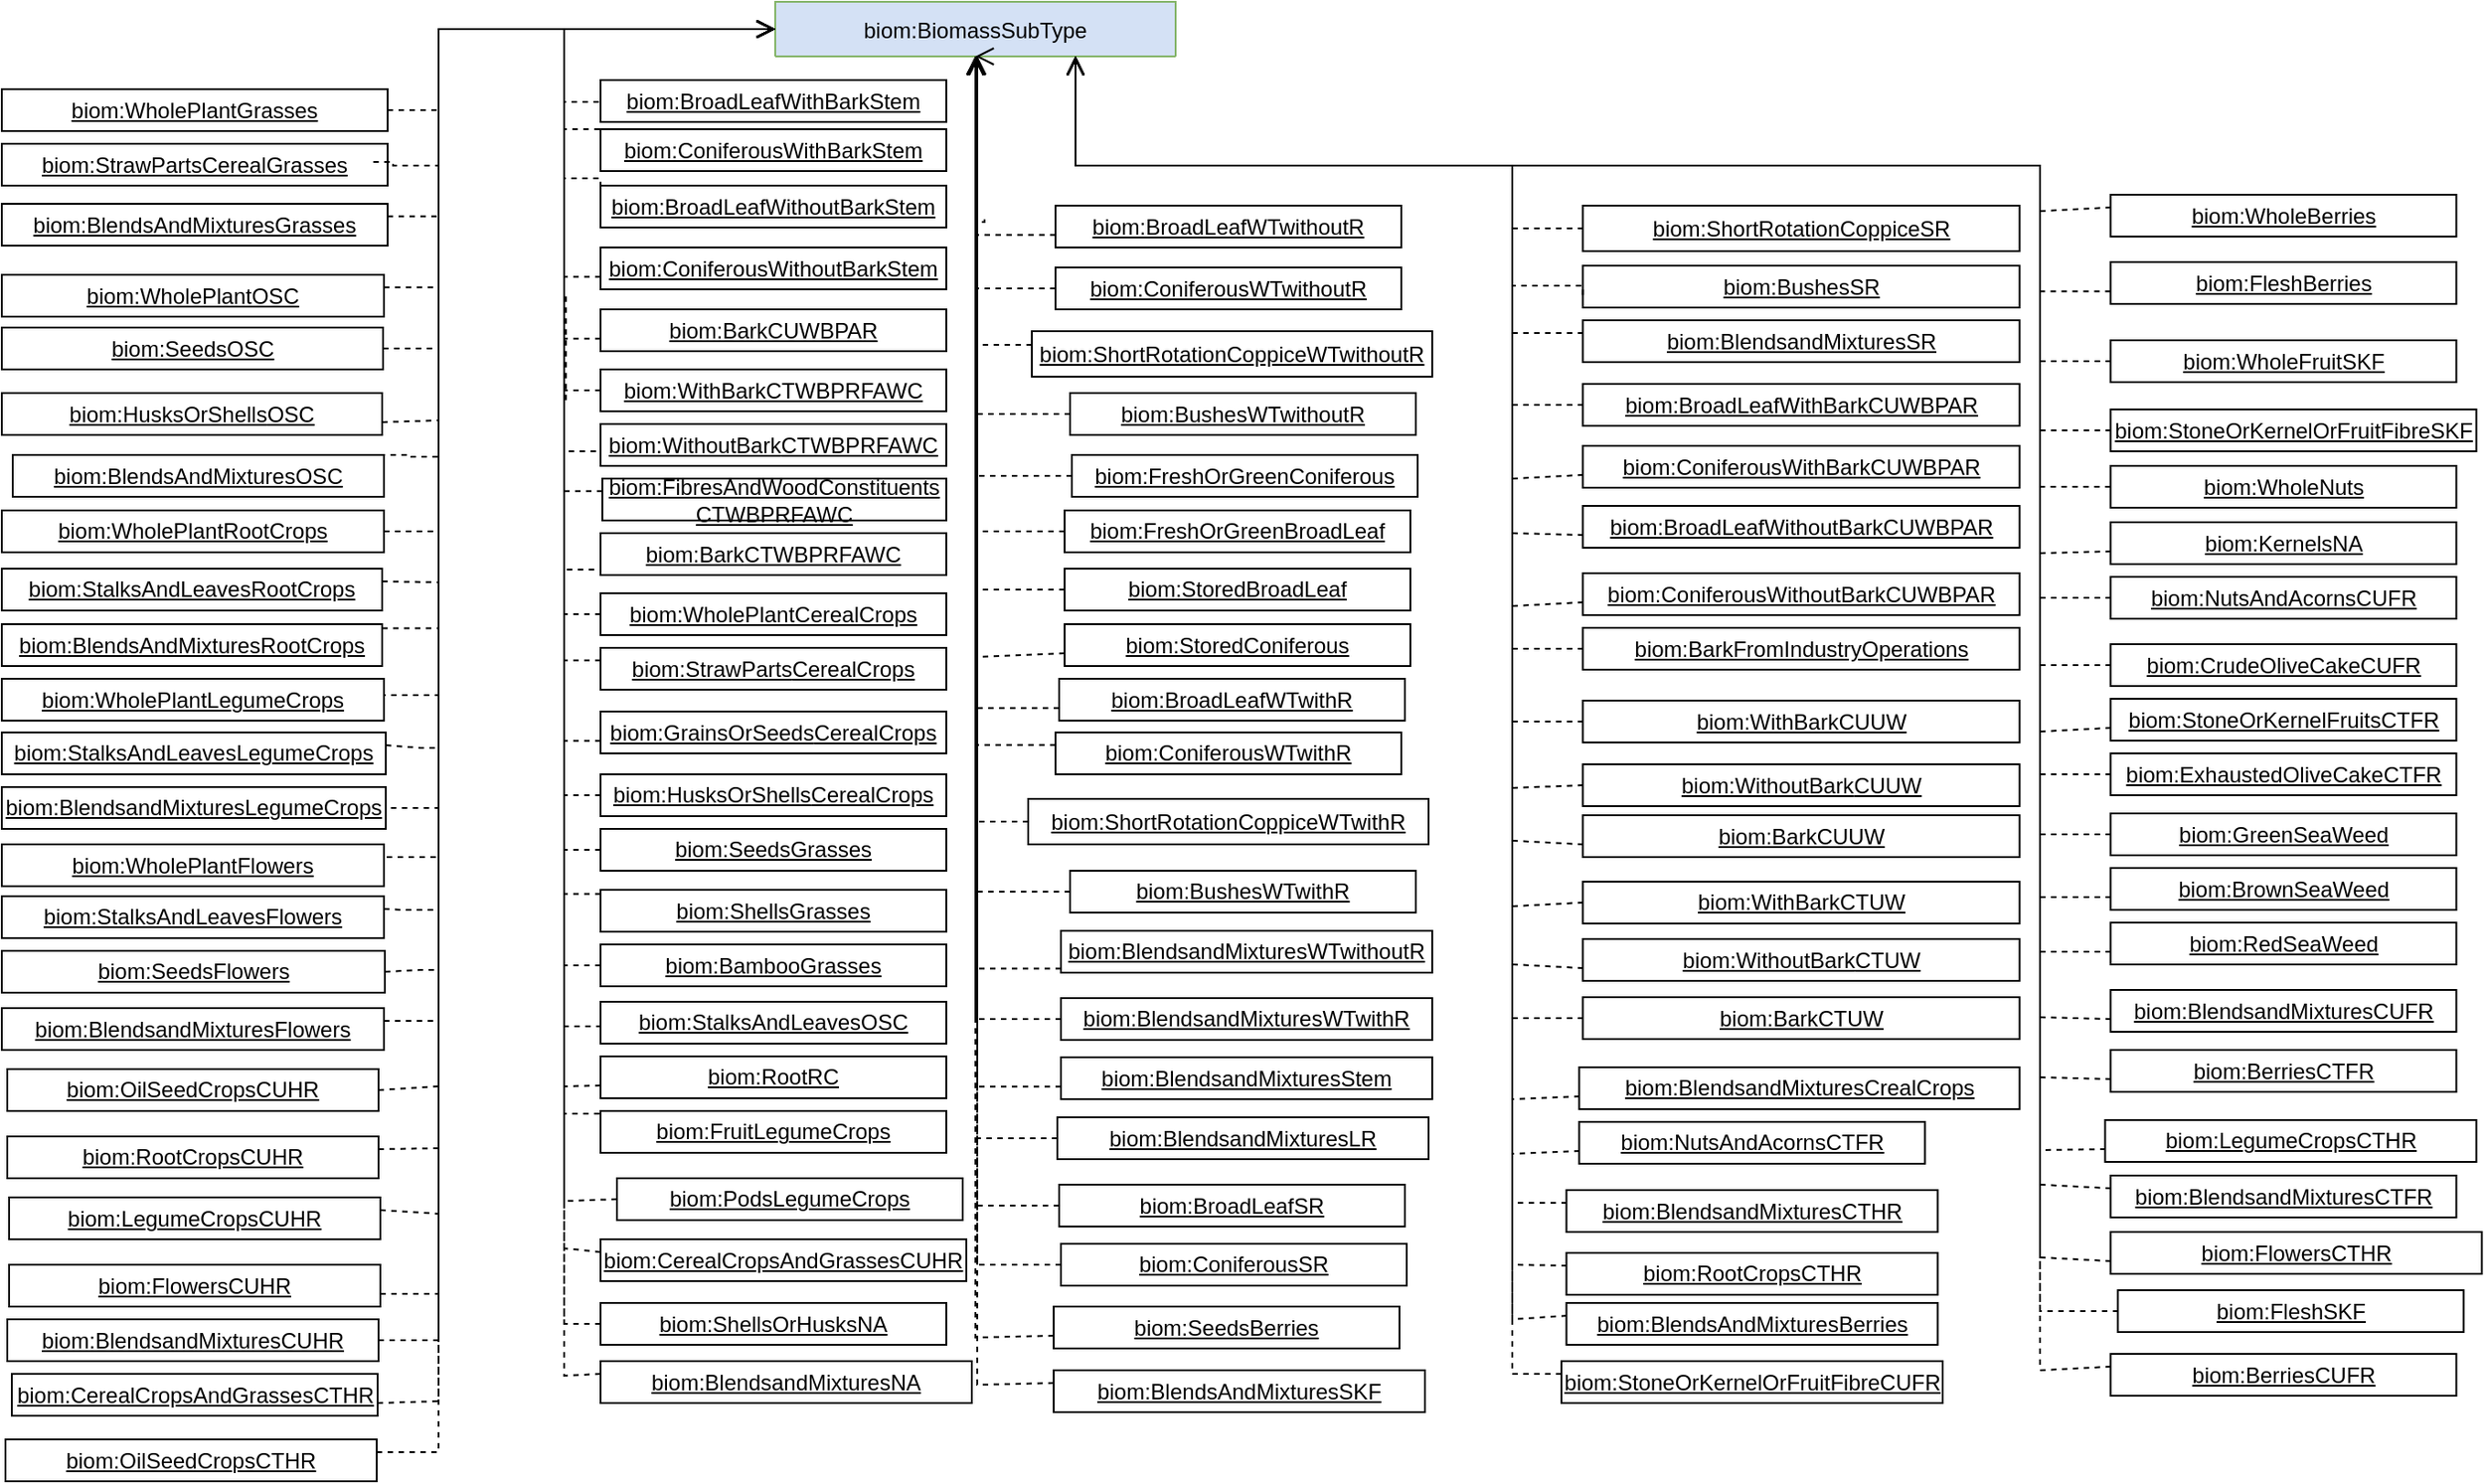 <mxfile version="13.9.9" type="device"><diagram id="kuyocsIZIVU7Rjy9QZxE" name="Page-1"><mxGraphModel dx="2980" dy="626" grid="1" gridSize="10" guides="1" tooltips="1" connect="1" arrows="1" fold="1" page="1" pageScale="1" pageWidth="1654" pageHeight="2336" math="0" shadow="0"><root><mxCell id="0"/><mxCell id="1" parent="0"/><mxCell id="20" value="biom:BiomassSubType" style="swimlane;fontStyle=0;childLayout=stackLayout;horizontal=1;startSize=30;horizontalStack=0;resizeParent=1;resizeParentMax=0;resizeLast=0;collapsible=1;marginBottom=0;fillColor=#D4E1F5;strokeColor=#82b366;" parent="1" vertex="1"><mxGeometry x="-615" y="340" width="220" height="30" as="geometry"><mxRectangle x="536" y="365" width="80" height="30" as="alternateBounds"/></mxGeometry></mxCell><mxCell id="33" value="&lt;u&gt;biom:ConiferousWithBarkStem&lt;/u&gt;" style="rounded=0;whiteSpace=wrap;html=1;snapToPoint=1;points=[[0.1,0],[0.2,0],[0.3,0],[0.4,0],[0.5,0],[0.6,0],[0.7,0],[0.8,0],[0.9,0],[0,0.1],[0,0.3],[0,0.5],[0,0.7],[0,0.9],[0.1,1],[0.2,1],[0.3,1],[0.4,1],[0.5,1],[0.6,1],[0.7,1],[0.8,1],[0.9,1],[1,0.1],[1,0.3],[1,0.5],[1,0.7],[1,0.9]];" parent="1" vertex="1"><mxGeometry x="-711" y="410" width="190" height="23" as="geometry"/></mxCell><mxCell id="34" value="" style="endArrow=open;html=1;fontColor=#000099;endFill=0;dashed=1;endSize=8;edgeStyle=orthogonalEdgeStyle;arcSize=0;exitX=0;exitY=0.3;exitDx=0;exitDy=0;" parent="1" source="O9GTj8o9H-n6MzuwYOlM-183" target="20" edge="1"><mxGeometry width="50" height="50" relative="1" as="geometry"><mxPoint x="-491" y="480" as="sourcePoint"/><mxPoint x="-633" y="355" as="targetPoint"/><Array as="points"><mxPoint x="-711" y="437"/><mxPoint x="-731" y="437"/><mxPoint x="-731" y="355"/></Array></mxGeometry></mxCell><mxCell id="O9GTj8o9H-n6MzuwYOlM-182" value="&lt;u&gt;biom:BroadLeafWithBarkStem&lt;/u&gt;" style="rounded=0;whiteSpace=wrap;html=1;snapToPoint=1;points=[[0.1,0],[0.2,0],[0.3,0],[0.4,0],[0.5,0],[0.6,0],[0.7,0],[0.8,0],[0.9,0],[0,0.1],[0,0.3],[0,0.5],[0,0.7],[0,0.9],[0.1,1],[0.2,1],[0.3,1],[0.4,1],[0.5,1],[0.6,1],[0.7,1],[0.8,1],[0.9,1],[1,0.1],[1,0.3],[1,0.5],[1,0.7],[1,0.9]];" parent="1" vertex="1"><mxGeometry x="-711" y="383" width="190" height="23" as="geometry"/></mxCell><mxCell id="O9GTj8o9H-n6MzuwYOlM-183" value="&lt;u&gt;biom:BroadLeafWithoutBarkStem&lt;/u&gt;" style="rounded=0;whiteSpace=wrap;html=1;snapToPoint=1;points=[[0.1,0],[0.2,0],[0.3,0],[0.4,0],[0.5,0],[0.6,0],[0.7,0],[0.8,0],[0.9,0],[0,0.1],[0,0.3],[0,0.5],[0,0.7],[0,0.9],[0.1,1],[0.2,1],[0.3,1],[0.4,1],[0.5,1],[0.6,1],[0.7,1],[0.8,1],[0.9,1],[1,0.1],[1,0.3],[1,0.5],[1,0.7],[1,0.9]];" parent="1" vertex="1"><mxGeometry x="-711" y="441" width="190" height="23" as="geometry"/></mxCell><mxCell id="O9GTj8o9H-n6MzuwYOlM-184" value="&lt;u&gt;biom:ConiferousWithoutBarkStem&lt;/u&gt;" style="rounded=0;whiteSpace=wrap;html=1;snapToPoint=1;points=[[0.1,0],[0.2,0],[0.3,0],[0.4,0],[0.5,0],[0.6,0],[0.7,0],[0.8,0],[0.9,0],[0,0.1],[0,0.3],[0,0.5],[0,0.7],[0,0.9],[0.1,1],[0.2,1],[0.3,1],[0.4,1],[0.5,1],[0.6,1],[0.7,1],[0.8,1],[0.9,1],[1,0.1],[1,0.3],[1,0.5],[1,0.7],[1,0.9]];" parent="1" vertex="1"><mxGeometry x="-711" y="475" width="190" height="23" as="geometry"/></mxCell><mxCell id="O9GTj8o9H-n6MzuwYOlM-185" value="&lt;u&gt;biom:BarkCUWBPAR&lt;/u&gt;" style="rounded=0;whiteSpace=wrap;html=1;snapToPoint=1;points=[[0.1,0],[0.2,0],[0.3,0],[0.4,0],[0.5,0],[0.6,0],[0.7,0],[0.8,0],[0.9,0],[0,0.1],[0,0.3],[0,0.5],[0,0.7],[0,0.9],[0.1,1],[0.2,1],[0.3,1],[0.4,1],[0.5,1],[0.6,1],[0.7,1],[0.8,1],[0.9,1],[1,0.1],[1,0.3],[1,0.5],[1,0.7],[1,0.9]];" parent="1" vertex="1"><mxGeometry x="-711" y="509" width="190" height="23" as="geometry"/></mxCell><mxCell id="O9GTj8o9H-n6MzuwYOlM-186" value="" style="endArrow=open;html=1;fontColor=#000099;endFill=0;dashed=1;endSize=8;edgeStyle=orthogonalEdgeStyle;arcSize=0;exitX=0;exitY=0.7;exitDx=0;exitDy=0;" parent="1" source="O9GTj8o9H-n6MzuwYOlM-184" target="20" edge="1"><mxGeometry width="50" height="50" relative="1" as="geometry"><mxPoint x="-701" y="487" as="sourcePoint"/><mxPoint x="-633" y="355" as="targetPoint"/><Array as="points"><mxPoint x="-731" y="491"/><mxPoint x="-731" y="355"/></Array></mxGeometry></mxCell><mxCell id="O9GTj8o9H-n6MzuwYOlM-188" value="" style="endArrow=open;html=1;fontColor=#000099;endFill=0;dashed=1;endSize=8;edgeStyle=orthogonalEdgeStyle;arcSize=0;exitX=0;exitY=0.3;exitDx=0;exitDy=0;" parent="1" source="O9GTj8o9H-n6MzuwYOlM-182" target="20" edge="1"><mxGeometry width="50" height="50" relative="1" as="geometry"><mxPoint x="-711" y="334" as="sourcePoint"/><mxPoint x="-633" y="355" as="targetPoint"/><Array as="points"><mxPoint x="-711" y="395"/><mxPoint x="-731" y="395"/><mxPoint x="-731" y="355"/></Array></mxGeometry></mxCell><mxCell id="O9GTj8o9H-n6MzuwYOlM-189" value="" style="endArrow=open;html=1;fontColor=#000099;endFill=0;dashed=1;endSize=8;edgeStyle=orthogonalEdgeStyle;arcSize=0;exitX=0;exitY=0.5;exitDx=0;exitDy=0;" parent="1" source="33" target="20" edge="1"><mxGeometry width="50" height="50" relative="1" as="geometry"><mxPoint x="-721" y="395" as="sourcePoint"/><mxPoint x="-633" y="355" as="targetPoint"/><Array as="points"><mxPoint x="-711" y="410"/><mxPoint x="-731" y="410"/><mxPoint x="-731" y="355"/></Array></mxGeometry></mxCell><mxCell id="O9GTj8o9H-n6MzuwYOlM-190" value="&lt;u&gt;biom:WithBarkCTWBPRFAWC&lt;/u&gt;" style="rounded=0;whiteSpace=wrap;html=1;snapToPoint=1;points=[[0.1,0],[0.2,0],[0.3,0],[0.4,0],[0.5,0],[0.6,0],[0.7,0],[0.8,0],[0.9,0],[0,0.1],[0,0.3],[0,0.5],[0,0.7],[0,0.9],[0.1,1],[0.2,1],[0.3,1],[0.4,1],[0.5,1],[0.6,1],[0.7,1],[0.8,1],[0.9,1],[1,0.1],[1,0.3],[1,0.5],[1,0.7],[1,0.9]];" parent="1" vertex="1"><mxGeometry x="-711" y="542" width="190" height="23" as="geometry"/></mxCell><mxCell id="O9GTj8o9H-n6MzuwYOlM-191" value="&lt;u&gt;biom:WithoutBark&lt;/u&gt;&lt;u&gt;CTWBPRFAWC&lt;/u&gt;" style="rounded=0;whiteSpace=wrap;html=1;snapToPoint=1;points=[[0.1,0],[0.2,0],[0.3,0],[0.4,0],[0.5,0],[0.6,0],[0.7,0],[0.8,0],[0.9,0],[0,0.1],[0,0.3],[0,0.5],[0,0.7],[0,0.9],[0.1,1],[0.2,1],[0.3,1],[0.4,1],[0.5,1],[0.6,1],[0.7,1],[0.8,1],[0.9,1],[1,0.1],[1,0.3],[1,0.5],[1,0.7],[1,0.9]];" parent="1" vertex="1"><mxGeometry x="-711" y="572" width="190" height="23" as="geometry"/></mxCell><mxCell id="O9GTj8o9H-n6MzuwYOlM-192" value="&lt;u&gt;biom:FibresAndWoodConstituents&lt;br&gt;&lt;/u&gt;&lt;u&gt;CTWBPRFAWC&lt;/u&gt;" style="rounded=0;whiteSpace=wrap;html=1;snapToPoint=1;points=[[0.1,0],[0.2,0],[0.3,0],[0.4,0],[0.5,0],[0.6,0],[0.7,0],[0.8,0],[0.9,0],[0,0.1],[0,0.3],[0,0.5],[0,0.7],[0,0.9],[0.1,1],[0.2,1],[0.3,1],[0.4,1],[0.5,1],[0.6,1],[0.7,1],[0.8,1],[0.9,1],[1,0.1],[1,0.3],[1,0.5],[1,0.7],[1,0.9]];" parent="1" vertex="1"><mxGeometry x="-710" y="602" width="189" height="23" as="geometry"/></mxCell><mxCell id="O9GTj8o9H-n6MzuwYOlM-193" value="&lt;u&gt;biom:Bark&lt;/u&gt;&lt;u&gt;CTWBPRFAWC&lt;/u&gt;" style="rounded=0;whiteSpace=wrap;html=1;snapToPoint=1;points=[[0.1,0],[0.2,0],[0.3,0],[0.4,0],[0.5,0],[0.6,0],[0.7,0],[0.8,0],[0.9,0],[0,0.1],[0,0.3],[0,0.5],[0,0.7],[0,0.9],[0.1,1],[0.2,1],[0.3,1],[0.4,1],[0.5,1],[0.6,1],[0.7,1],[0.8,1],[0.9,1],[1,0.1],[1,0.3],[1,0.5],[1,0.7],[1,0.9]];" parent="1" vertex="1"><mxGeometry x="-711" y="632" width="190" height="23" as="geometry"/></mxCell><mxCell id="O9GTj8o9H-n6MzuwYOlM-194" value="&lt;u&gt;biom:WholePlantCerealCrops&lt;/u&gt;" style="rounded=0;whiteSpace=wrap;html=1;snapToPoint=1;points=[[0.1,0],[0.2,0],[0.3,0],[0.4,0],[0.5,0],[0.6,0],[0.7,0],[0.8,0],[0.9,0],[0,0.1],[0,0.3],[0,0.5],[0,0.7],[0,0.9],[0.1,1],[0.2,1],[0.3,1],[0.4,1],[0.5,1],[0.6,1],[0.7,1],[0.8,1],[0.9,1],[1,0.1],[1,0.3],[1,0.5],[1,0.7],[1,0.9]];" parent="1" vertex="1"><mxGeometry x="-711" y="665" width="190" height="23" as="geometry"/></mxCell><mxCell id="O9GTj8o9H-n6MzuwYOlM-195" value="&lt;u&gt;biom:StrawParts&lt;/u&gt;&lt;u&gt;CerealCrops&lt;/u&gt;" style="rounded=0;whiteSpace=wrap;html=1;snapToPoint=1;points=[[0.1,0],[0.2,0],[0.3,0],[0.4,0],[0.5,0],[0.6,0],[0.7,0],[0.8,0],[0.9,0],[0,0.1],[0,0.3],[0,0.5],[0,0.7],[0,0.9],[0.1,1],[0.2,1],[0.3,1],[0.4,1],[0.5,1],[0.6,1],[0.7,1],[0.8,1],[0.9,1],[1,0.1],[1,0.3],[1,0.5],[1,0.7],[1,0.9]];" parent="1" vertex="1"><mxGeometry x="-711" y="695" width="190" height="23" as="geometry"/></mxCell><mxCell id="O9GTj8o9H-n6MzuwYOlM-196" value="&lt;u&gt;biom:GrainsOrSeeds&lt;/u&gt;&lt;u&gt;CerealCrops&lt;/u&gt;" style="rounded=0;whiteSpace=wrap;html=1;snapToPoint=1;points=[[0.1,0],[0.2,0],[0.3,0],[0.4,0],[0.5,0],[0.6,0],[0.7,0],[0.8,0],[0.9,0],[0,0.1],[0,0.3],[0,0.5],[0,0.7],[0,0.9],[0.1,1],[0.2,1],[0.3,1],[0.4,1],[0.5,1],[0.6,1],[0.7,1],[0.8,1],[0.9,1],[1,0.1],[1,0.3],[1,0.5],[1,0.7],[1,0.9]];" parent="1" vertex="1"><mxGeometry x="-711" y="730" width="190" height="23" as="geometry"/></mxCell><mxCell id="O9GTj8o9H-n6MzuwYOlM-197" value="&lt;u&gt;biom:HusksOrShells&lt;/u&gt;&lt;u&gt;CerealCrops&lt;/u&gt;" style="rounded=0;whiteSpace=wrap;html=1;snapToPoint=1;points=[[0.1,0],[0.2,0],[0.3,0],[0.4,0],[0.5,0],[0.6,0],[0.7,0],[0.8,0],[0.9,0],[0,0.1],[0,0.3],[0,0.5],[0,0.7],[0,0.9],[0.1,1],[0.2,1],[0.3,1],[0.4,1],[0.5,1],[0.6,1],[0.7,1],[0.8,1],[0.9,1],[1,0.1],[1,0.3],[1,0.5],[1,0.7],[1,0.9]];" parent="1" vertex="1"><mxGeometry x="-711" y="764.5" width="190" height="23" as="geometry"/></mxCell><mxCell id="O9GTj8o9H-n6MzuwYOlM-198" value="&lt;u&gt;biom:SeedsGrasses&lt;/u&gt;" style="rounded=0;whiteSpace=wrap;html=1;snapToPoint=1;points=[[0.1,0],[0.2,0],[0.3,0],[0.4,0],[0.5,0],[0.6,0],[0.7,0],[0.8,0],[0.9,0],[0,0.1],[0,0.3],[0,0.5],[0,0.7],[0,0.9],[0.1,1],[0.2,1],[0.3,1],[0.4,1],[0.5,1],[0.6,1],[0.7,1],[0.8,1],[0.9,1],[1,0.1],[1,0.3],[1,0.5],[1,0.7],[1,0.9]];" parent="1" vertex="1"><mxGeometry x="-711" y="794.5" width="190" height="23" as="geometry"/></mxCell><mxCell id="O9GTj8o9H-n6MzuwYOlM-199" value="&lt;u&gt;biom:ShellsGrasses&lt;/u&gt;" style="rounded=0;whiteSpace=wrap;html=1;snapToPoint=1;points=[[0.1,0],[0.2,0],[0.3,0],[0.4,0],[0.5,0],[0.6,0],[0.7,0],[0.8,0],[0.9,0],[0,0.1],[0,0.3],[0,0.5],[0,0.7],[0,0.9],[0.1,1],[0.2,1],[0.3,1],[0.4,1],[0.5,1],[0.6,1],[0.7,1],[0.8,1],[0.9,1],[1,0.1],[1,0.3],[1,0.5],[1,0.7],[1,0.9]];" parent="1" vertex="1"><mxGeometry x="-711" y="828" width="190" height="23" as="geometry"/></mxCell><mxCell id="O9GTj8o9H-n6MzuwYOlM-200" value="&lt;u&gt;biom:BambooGrasses&lt;/u&gt;" style="rounded=0;whiteSpace=wrap;html=1;snapToPoint=1;points=[[0.1,0],[0.2,0],[0.3,0],[0.4,0],[0.5,0],[0.6,0],[0.7,0],[0.8,0],[0.9,0],[0,0.1],[0,0.3],[0,0.5],[0,0.7],[0,0.9],[0.1,1],[0.2,1],[0.3,1],[0.4,1],[0.5,1],[0.6,1],[0.7,1],[0.8,1],[0.9,1],[1,0.1],[1,0.3],[1,0.5],[1,0.7],[1,0.9]];" parent="1" vertex="1"><mxGeometry x="-711" y="858" width="190" height="23" as="geometry"/></mxCell><mxCell id="O9GTj8o9H-n6MzuwYOlM-201" value="" style="endArrow=open;html=1;fontColor=#000099;endFill=0;dashed=1;endSize=8;edgeStyle=orthogonalEdgeStyle;arcSize=0;exitX=0;exitY=0.5;exitDx=0;exitDy=0;" parent="1" source="O9GTj8o9H-n6MzuwYOlM-190" target="20" edge="1"><mxGeometry width="50" height="50" relative="1" as="geometry"><mxPoint x="-696" y="514.5" as="sourcePoint"/><mxPoint x="-633" y="355" as="targetPoint"/><Array as="points"><mxPoint x="-731" y="554"/><mxPoint x="-731" y="355"/></Array></mxGeometry></mxCell><mxCell id="O9GTj8o9H-n6MzuwYOlM-202" value="" style="endArrow=open;html=1;fontColor=#000099;endFill=0;dashed=1;endSize=8;edgeStyle=orthogonalEdgeStyle;arcSize=0;exitX=0;exitY=0.7;exitDx=0;exitDy=0;" parent="1" source="O9GTj8o9H-n6MzuwYOlM-185" target="20" edge="1"><mxGeometry width="50" height="50" relative="1" as="geometry"><mxPoint x="-711" y="548.9" as="sourcePoint"/><mxPoint x="-633" y="355" as="targetPoint"/><Array as="points"><mxPoint x="-731" y="525"/><mxPoint x="-731" y="355"/></Array></mxGeometry></mxCell><mxCell id="O9GTj8o9H-n6MzuwYOlM-212" value="&lt;u&gt;biom:StalksAndLeavesOSC&lt;span style=&quot;color: rgba(0 , 0 , 0 , 0) ; font-family: monospace ; font-size: 0px&quot;&gt;%3CmxGraphModel%3E%3Croot%3E%3CmxCell%20id%3D%220%22%2F%3E%3CmxCell%20id%3D%221%22%20parent%3D%220%22%2F%3E%3CmxCell%20id%3D%222%22%20value%3D%22biom%3ABamboo%22%20style%3D%22rounded%3D0%3BwhiteSpace%3Dwrap%3Bhtml%3D1%3BsnapToPoint%3D1%3Bpoints%3D%5B%5B0.1%2C0%5D%2C%5B0.2%2C0%5D%2C%5B0.3%2C0%5D%2C%5B0.4%2C0%5D%2C%5B0.5%2C0%5D%2C%5B0.6%2C0%5D%2C%5B0.7%2C0%5D%2C%5B0.8%2C0%5D%2C%5B0.9%2C0%5D%2C%5B0%2C0.1%5D%2C%5B0%2C0.3%5D%2C%5B0%2C0.5%5D%2C%5B0%2C0.7%5D%2C%5B0%2C0.9%5D%2C%5B0.1%2C1%5D%2C%5B0.2%2C1%5D%2C%5B0.3%2C1%5D%2C%5B0.4%2C1%5D%2C%5B0.5%2C1%5D%2C%5B0.6%2C1%5D%2C%5B0.7%2C1%5D%2C%5B0.8%2C1%5D%2C%5B0.9%2C1%5D%2C%5B1%2C0.1%5D%2C%5B1%2C0.3%5D%2C%5B1%2C0.5%5D%2C%5B1%2C0.7%5D%2C%5B1%2C0.9%5D%5D%3B%22%20vertex%3D%221%22%20parent%3D%221%22%3E%3CmxGeometry%20x%3D%22-679%22%20y%3D%22828%22%20width%3D%22190%22%20height%3D%2223%22%20as%3D%22geometry%22%2F%3E%3C%2FmxCell%3E%3C%2Froot%3E%3C%2FmxGraphModel%3E&lt;/span&gt;&lt;/u&gt;" style="rounded=0;whiteSpace=wrap;html=1;snapToPoint=1;points=[[0.1,0],[0.2,0],[0.3,0],[0.4,0],[0.5,0],[0.6,0],[0.7,0],[0.8,0],[0.9,0],[0,0.1],[0,0.3],[0,0.5],[0,0.7],[0,0.9],[0.1,1],[0.2,1],[0.3,1],[0.4,1],[0.5,1],[0.6,1],[0.7,1],[0.8,1],[0.9,1],[1,0.1],[1,0.3],[1,0.5],[1,0.7],[1,0.9]];" parent="1" vertex="1"><mxGeometry x="-711" y="889.5" width="190" height="23" as="geometry"/></mxCell><mxCell id="O9GTj8o9H-n6MzuwYOlM-213" value="&lt;u&gt;biom:RootRC&lt;span style=&quot;color: rgba(0 , 0 , 0 , 0) ; font-family: monospace ; font-size: 0px&quot;&gt;%3CmxGraphModel%3E%3Croot%3E%3CmxCell%20id%3D%220%22%2F%3E%3CmxCell%20id%3D%221%22%20parent%3D%220%22%2F%3E%3CmxCell%20id%3D%222%22%20value%3D%22biom%3ABamboo%22%20style%3D%22rounded%3D0%3BwhiteSpace%3Dwrap%3Bhtml%3D1%3BsnapToPoint%3D1%3Bpoints%3D%5B%5B0.1%2C0%5D%2C%5B0.2%2C0%5D%2C%5B0.3%2C0%5D%2C%5B0.4%2C0%5D%2C%5B0.5%2C0%5D%2C%5B0.6%2C0%5D%2C%5B0.7%2C0%5D%2C%5B0.8%2C0%5D%2C%5B0.9%2C0%5D%2C%5B0%2C0.1%5D%2C%5B0%2C0.3%5D%2C%5B0%2C0.5%5D%2C%5B0%2C0.7%5D%2C%5B0%2C0.9%5D%2C%5B0.1%2C1%5D%2C%5B0.2%2C1%5D%2C%5B0.3%2C1%5D%2C%5B0.4%2C1%5D%2C%5B0.5%2C1%5D%2C%5B0.6%2C1%5D%2C%5B0.7%2C1%5D%2C%5B0.8%2C1%5D%2C%5B0.9%2C1%5D%2C%5B1%2C0.1%5D%2C%5B1%2C0.3%5D%2C%5B1%2C0.5%5D%2C%5B1%2C0.7%5D%2C%5B1%2C0.9%5D%5D%3B%22%20vertex%3D%221%22%20parent%3D%221%22%3E%3CmxGeometry%20x%3D%22-679%22%20y%3D%22828%22%20width%3D%22190%22%20height%3D%2223%22%20as%3D%22geometry%22%2F%3E%3C%2FmxCell%3E%3C%2Froot%3E%3C%2FmxGraphModel%3E&lt;/span&gt;&lt;/u&gt;" style="rounded=0;whiteSpace=wrap;html=1;snapToPoint=1;points=[[0.1,0],[0.2,0],[0.3,0],[0.4,0],[0.5,0],[0.6,0],[0.7,0],[0.8,0],[0.9,0],[0,0.1],[0,0.3],[0,0.5],[0,0.7],[0,0.9],[0.1,1],[0.2,1],[0.3,1],[0.4,1],[0.5,1],[0.6,1],[0.7,1],[0.8,1],[0.9,1],[1,0.1],[1,0.3],[1,0.5],[1,0.7],[1,0.9]];" parent="1" vertex="1"><mxGeometry x="-711" y="919.5" width="190" height="23" as="geometry"/></mxCell><mxCell id="O9GTj8o9H-n6MzuwYOlM-214" value="&lt;u&gt;biom:FruitLegumeCrops&lt;span style=&quot;color: rgba(0 , 0 , 0 , 0) ; font-family: monospace ; font-size: 0px&quot;&gt;%3CmxGraphModel%3E%3Croot%3E%3CmxCell%20id%3D%220%22%2F%3E%3CmxCell%20id%3D%221%22%20parent%3D%220%22%2F%3E%3CmxCell%20id%3D%222%22%20value%3D%22biom%3ABamboo%22%20style%3D%22rounded%3D0%3BwhiteSpace%3Dwrap%3Bhtml%3D1%3BsnapToPoint%3D1%3Bpoints%3D%5B%5B0.1%2C0%5D%2C%5B0.2%2C0%5D%2C%5B0.3%2C0%5D%2C%5B0.4%2C0%5D%2C%5B0.5%2C0%5D%2C%5B0.6%2C0%5D%2C%5B0.7%2C0%5D%2C%5B0.8%2C0%5D%2C%5B0.9%2C0%5D%2C%5B0%2C0.1%5D%2C%5B0%2C0.3%5D%2C%5B0%2C0.5%5D%2C%5B0%2C0.7%5D%2C%5B0%2C0.9%5D%2C%5B0.1%2C1%5D%2C%5B0.2%2C1%5D%2C%5B0.3%2C1%5D%2C%5B0.4%2C1%5D%2C%5B0.5%2C1%5D%2C%5B0.6%2C1%5D%2C%5B0.7%2C1%5D%2C%5B0.8%2C1%5D%2C%5B0.9%2C1%5D%2C%5B1%2C0.1%5D%2C%5B1%2C0.3%5D%2C%5B1%2C0.5%5D%2C%5B1%2C0.7%5D%2C%5B1%2C0.9%5D%5D%3B%22%20vertex%3D%221%22%20parent%3D%221%22%3E%3CmxGeometry%20x%3D%22-679%22%20y%3D%22828%22%20width%3D%22190%22%20height%3D%2223%22%20as%3D%22geometry%22%2F%3E%3C%2FmxCell%3E%3C%2Froot%3E%3C%2FmxGraphModel%3E&lt;/span&gt;&lt;/u&gt;" style="rounded=0;whiteSpace=wrap;html=1;snapToPoint=1;points=[[0.1,0],[0.2,0],[0.3,0],[0.4,0],[0.5,0],[0.6,0],[0.7,0],[0.8,0],[0.9,0],[0,0.1],[0,0.3],[0,0.5],[0,0.7],[0,0.9],[0.1,1],[0.2,1],[0.3,1],[0.4,1],[0.5,1],[0.6,1],[0.7,1],[0.8,1],[0.9,1],[1,0.1],[1,0.3],[1,0.5],[1,0.7],[1,0.9]];" parent="1" vertex="1"><mxGeometry x="-711" y="949.5" width="190" height="23" as="geometry"/></mxCell><mxCell id="O9GTj8o9H-n6MzuwYOlM-215" value="&lt;u&gt;biom:PodsLegumeCrops&lt;/u&gt;" style="rounded=0;whiteSpace=wrap;html=1;snapToPoint=1;points=[[0.1,0],[0.2,0],[0.3,0],[0.4,0],[0.5,0],[0.6,0],[0.7,0],[0.8,0],[0.9,0],[0,0.1],[0,0.3],[0,0.5],[0,0.7],[0,0.9],[0.1,1],[0.2,1],[0.3,1],[0.4,1],[0.5,1],[0.6,1],[0.7,1],[0.8,1],[0.9,1],[1,0.1],[1,0.3],[1,0.5],[1,0.7],[1,0.9]];" parent="1" vertex="1"><mxGeometry x="-702" y="986.5" width="190" height="23" as="geometry"/></mxCell><mxCell id="O9GTj8o9H-n6MzuwYOlM-221" value="" style="endArrow=open;html=1;fontColor=#000099;endFill=0;dashed=1;endSize=8;edgeStyle=orthogonalEdgeStyle;arcSize=0;exitX=0;exitY=0.5;exitDx=0;exitDy=0;" parent="1" source="O9GTj8o9H-n6MzuwYOlM-191" target="20" edge="1"><mxGeometry width="50" height="50" relative="1" as="geometry"><mxPoint x="-731" y="586.5" as="sourcePoint"/><mxPoint x="-633" y="355" as="targetPoint"/><Array as="points"><mxPoint x="-711" y="587"/><mxPoint x="-731" y="587"/><mxPoint x="-731" y="355"/></Array></mxGeometry></mxCell><mxCell id="O9GTj8o9H-n6MzuwYOlM-222" value="" style="endArrow=open;html=1;fontColor=#000099;endFill=0;dashed=1;endSize=8;edgeStyle=orthogonalEdgeStyle;arcSize=0;exitX=0;exitY=0.3;exitDx=0;exitDy=0;" parent="1" source="O9GTj8o9H-n6MzuwYOlM-192" target="20" edge="1"><mxGeometry width="50" height="50" relative="1" as="geometry"><mxPoint x="-741" y="630" as="sourcePoint"/><mxPoint x="-633" y="355" as="targetPoint"/><Array as="points"><mxPoint x="-731" y="609"/><mxPoint x="-731" y="560"/><mxPoint x="-730" y="560"/><mxPoint x="-730" y="500"/><mxPoint x="-731" y="500"/><mxPoint x="-731" y="355"/></Array></mxGeometry></mxCell><mxCell id="O9GTj8o9H-n6MzuwYOlM-223" value="" style="endArrow=open;html=1;fontColor=#000099;endFill=0;dashed=1;endSize=8;edgeStyle=orthogonalEdgeStyle;arcSize=0;exitX=0;exitY=0.5;exitDx=0;exitDy=0;" parent="1" source="O9GTj8o9H-n6MzuwYOlM-193" target="20" edge="1"><mxGeometry width="50" height="50" relative="1" as="geometry"><mxPoint x="-750" y="651.9" as="sourcePoint"/><mxPoint x="-633" y="355" as="targetPoint"/><Array as="points"><mxPoint x="-711" y="652"/><mxPoint x="-731" y="652"/><mxPoint x="-731" y="355"/></Array></mxGeometry></mxCell><mxCell id="O9GTj8o9H-n6MzuwYOlM-224" value="" style="endArrow=open;html=1;fontColor=#000099;endFill=0;dashed=1;endSize=8;edgeStyle=orthogonalEdgeStyle;arcSize=0;entryX=0;entryY=0.5;entryDx=0;entryDy=0;" parent="1" source="O9GTj8o9H-n6MzuwYOlM-194" target="20" edge="1"><mxGeometry width="50" height="50" relative="1" as="geometry"><mxPoint x="-761" y="690" as="sourcePoint"/><mxPoint x="-633" y="355" as="targetPoint"/><Array as="points"><mxPoint x="-731" y="677"/><mxPoint x="-731" y="355"/></Array></mxGeometry></mxCell><mxCell id="O9GTj8o9H-n6MzuwYOlM-225" value="" style="endArrow=open;html=1;fontColor=#000099;endFill=0;dashed=1;endSize=8;edgeStyle=orthogonalEdgeStyle;arcSize=0;exitX=0;exitY=0.3;exitDx=0;exitDy=0;entryX=0;entryY=0.5;entryDx=0;entryDy=0;" parent="1" source="O9GTj8o9H-n6MzuwYOlM-195" target="20" edge="1"><mxGeometry width="50" height="50" relative="1" as="geometry"><mxPoint x="-741" y="714.5" as="sourcePoint"/><mxPoint x="-633" y="355" as="targetPoint"/><Array as="points"><mxPoint x="-731" y="702"/><mxPoint x="-731" y="355"/></Array></mxGeometry></mxCell><mxCell id="O9GTj8o9H-n6MzuwYOlM-226" value="" style="endArrow=open;html=1;fontColor=#000099;endFill=0;dashed=1;endSize=8;edgeStyle=orthogonalEdgeStyle;arcSize=0;exitX=0;exitY=0.7;exitDx=0;exitDy=0;" parent="1" source="O9GTj8o9H-n6MzuwYOlM-196" target="20" edge="1"><mxGeometry width="50" height="50" relative="1" as="geometry"><mxPoint x="-759" y="757.7" as="sourcePoint"/><mxPoint x="-633" y="355" as="targetPoint"/><Array as="points"><mxPoint x="-731" y="746"/><mxPoint x="-731" y="355"/></Array></mxGeometry></mxCell><mxCell id="O9GTj8o9H-n6MzuwYOlM-227" value="" style="endArrow=open;html=1;fontColor=#000099;endFill=0;dashed=1;endSize=8;edgeStyle=orthogonalEdgeStyle;arcSize=0;exitX=0;exitY=0.5;exitDx=0;exitDy=0;" parent="1" source="O9GTj8o9H-n6MzuwYOlM-197" target="20" edge="1"><mxGeometry width="50" height="50" relative="1" as="geometry"><mxPoint x="-771" y="764.5" as="sourcePoint"/><mxPoint x="-633" y="355" as="targetPoint"/><Array as="points"><mxPoint x="-731" y="776"/><mxPoint x="-731" y="355"/></Array></mxGeometry></mxCell><mxCell id="O9GTj8o9H-n6MzuwYOlM-228" value="" style="endArrow=open;html=1;fontColor=#000099;endFill=0;dashed=1;endSize=8;edgeStyle=orthogonalEdgeStyle;arcSize=0;exitX=0;exitY=0.5;exitDx=0;exitDy=0;entryX=0;entryY=0.5;entryDx=0;entryDy=0;" parent="1" source="O9GTj8o9H-n6MzuwYOlM-198" target="20" edge="1"><mxGeometry width="50" height="50" relative="1" as="geometry"><mxPoint x="-781" y="819" as="sourcePoint"/><mxPoint x="-633" y="355" as="targetPoint"/><Array as="points"><mxPoint x="-731" y="806"/><mxPoint x="-731" y="355"/></Array></mxGeometry></mxCell><mxCell id="O9GTj8o9H-n6MzuwYOlM-229" value="" style="endArrow=open;html=1;fontColor=#000099;endFill=0;dashed=1;endSize=8;edgeStyle=orthogonalEdgeStyle;arcSize=0;exitX=0;exitY=0.1;exitDx=0;exitDy=0;" parent="1" source="O9GTj8o9H-n6MzuwYOlM-199" target="20" edge="1"><mxGeometry width="50" height="50" relative="1" as="geometry"><mxPoint x="-771" y="884" as="sourcePoint"/><mxPoint x="-633" y="355" as="targetPoint"/><Array as="points"><mxPoint x="-731" y="830"/><mxPoint x="-731" y="355"/></Array></mxGeometry></mxCell><mxCell id="O9GTj8o9H-n6MzuwYOlM-230" value="" style="endArrow=open;html=1;fontColor=#000099;endFill=0;dashed=1;endSize=8;edgeStyle=orthogonalEdgeStyle;arcSize=0;" parent="1" source="O9GTj8o9H-n6MzuwYOlM-200" target="20" edge="1"><mxGeometry width="50" height="50" relative="1" as="geometry"><mxPoint x="-741" y="870.0" as="sourcePoint"/><mxPoint x="-633" y="355" as="targetPoint"/><Array as="points"><mxPoint x="-731" y="870"/><mxPoint x="-731" y="355"/></Array></mxGeometry></mxCell><mxCell id="O9GTj8o9H-n6MzuwYOlM-231" value="" style="endArrow=open;html=1;fontColor=#000099;endFill=0;dashed=1;endSize=8;edgeStyle=orthogonalEdgeStyle;arcSize=0;exitX=0;exitY=0.3;exitDx=0;exitDy=0;" parent="1" source="O9GTj8o9H-n6MzuwYOlM-212" target="20" edge="1"><mxGeometry width="50" height="50" relative="1" as="geometry"><mxPoint x="-750" y="903" as="sourcePoint"/><mxPoint x="-633" y="355" as="targetPoint"/><Array as="points"><mxPoint x="-711" y="903"/><mxPoint x="-731" y="903"/><mxPoint x="-731" y="355"/></Array></mxGeometry></mxCell><mxCell id="O9GTj8o9H-n6MzuwYOlM-232" value="" style="endArrow=open;html=1;fontColor=#000099;endFill=0;dashed=1;endSize=8;edgeStyle=orthogonalEdgeStyle;arcSize=0;" parent="1" source="O9GTj8o9H-n6MzuwYOlM-213" target="20" edge="1"><mxGeometry width="50" height="50" relative="1" as="geometry"><mxPoint x="-751" y="936" as="sourcePoint"/><mxPoint x="-633" y="355" as="targetPoint"/><Array as="points"><mxPoint x="-731" y="936"/><mxPoint x="-731" y="355"/></Array></mxGeometry></mxCell><mxCell id="O9GTj8o9H-n6MzuwYOlM-233" value="" style="endArrow=open;html=1;fontColor=#000099;endFill=0;dashed=1;endSize=8;edgeStyle=orthogonalEdgeStyle;arcSize=0;exitX=0;exitY=0.3;exitDx=0;exitDy=0;" parent="1" source="O9GTj8o9H-n6MzuwYOlM-214" target="20" edge="1"><mxGeometry width="50" height="50" relative="1" as="geometry"><mxPoint x="-731" y="951" as="sourcePoint"/><mxPoint x="-633" y="355" as="targetPoint"/><Array as="points"><mxPoint x="-711" y="951"/><mxPoint x="-731" y="951"/><mxPoint x="-731" y="355"/></Array></mxGeometry></mxCell><mxCell id="O9GTj8o9H-n6MzuwYOlM-235" value="" style="endArrow=open;html=1;fontColor=#000099;endFill=0;dashed=1;endSize=8;edgeStyle=orthogonalEdgeStyle;arcSize=0;entryX=0;entryY=0.5;entryDx=0;entryDy=0;" parent="1" source="O9GTj8o9H-n6MzuwYOlM-215" target="20" edge="1"><mxGeometry width="50" height="50" relative="1" as="geometry"><mxPoint x="-741" y="999" as="sourcePoint"/><mxPoint x="-633" y="355" as="targetPoint"/><Array as="points"><mxPoint x="-731" y="999"/><mxPoint x="-731" y="355"/></Array></mxGeometry></mxCell><mxCell id="O9GTj8o9H-n6MzuwYOlM-236" value="&lt;u&gt;biom:CerealCropsAndGrassesCUHR&lt;/u&gt;" style="rounded=0;whiteSpace=wrap;html=1;snapToPoint=1;points=[[0.1,0],[0.2,0],[0.3,0],[0.4,0],[0.5,0],[0.6,0],[0.7,0],[0.8,0],[0.9,0],[0,0.1],[0,0.3],[0,0.5],[0,0.7],[0,0.9],[0.1,1],[0.2,1],[0.3,1],[0.4,1],[0.5,1],[0.6,1],[0.7,1],[0.8,1],[0.9,1],[1,0.1],[1,0.3],[1,0.5],[1,0.7],[1,0.9]];" parent="1" vertex="1"><mxGeometry x="-711" y="1020" width="201" height="23" as="geometry"/></mxCell><mxCell id="O9GTj8o9H-n6MzuwYOlM-240" value="&lt;u&gt;biom:WholeBerries&lt;/u&gt;" style="rounded=0;whiteSpace=wrap;html=1;snapToPoint=1;points=[[0.1,0],[0.2,0],[0.3,0],[0.4,0],[0.5,0],[0.6,0],[0.7,0],[0.8,0],[0.9,0],[0,0.1],[0,0.3],[0,0.5],[0,0.7],[0,0.9],[0.1,1],[0.2,1],[0.3,1],[0.4,1],[0.5,1],[0.6,1],[0.7,1],[0.8,1],[0.9,1],[1,0.1],[1,0.3],[1,0.5],[1,0.7],[1,0.9]];" parent="1" vertex="1"><mxGeometry x="118.75" y="446" width="190" height="23" as="geometry"/></mxCell><mxCell id="O9GTj8o9H-n6MzuwYOlM-241" value="&lt;u&gt;biom:FleshBerries&lt;/u&gt;" style="rounded=0;whiteSpace=wrap;html=1;snapToPoint=1;points=[[0.1,0],[0.2,0],[0.3,0],[0.4,0],[0.5,0],[0.6,0],[0.7,0],[0.8,0],[0.9,0],[0,0.1],[0,0.3],[0,0.5],[0,0.7],[0,0.9],[0.1,1],[0.2,1],[0.3,1],[0.4,1],[0.5,1],[0.6,1],[0.7,1],[0.8,1],[0.9,1],[1,0.1],[1,0.3],[1,0.5],[1,0.7],[1,0.9]];" parent="1" vertex="1"><mxGeometry x="118.75" y="483" width="190" height="23" as="geometry"/></mxCell><mxCell id="O9GTj8o9H-n6MzuwYOlM-242" value="&lt;u&gt;biom:WholeFruitSKF&lt;/u&gt;" style="rounded=0;whiteSpace=wrap;html=1;snapToPoint=1;points=[[0.1,0],[0.2,0],[0.3,0],[0.4,0],[0.5,0],[0.6,0],[0.7,0],[0.8,0],[0.9,0],[0,0.1],[0,0.3],[0,0.5],[0,0.7],[0,0.9],[0.1,1],[0.2,1],[0.3,1],[0.4,1],[0.5,1],[0.6,1],[0.7,1],[0.8,1],[0.9,1],[1,0.1],[1,0.3],[1,0.5],[1,0.7],[1,0.9]];" parent="1" vertex="1"><mxGeometry x="118.75" y="526" width="190" height="23" as="geometry"/></mxCell><mxCell id="O9GTj8o9H-n6MzuwYOlM-243" value="&lt;u&gt;biom:StoneOrKernelOrFruitFibreSKF&lt;/u&gt;" style="rounded=0;whiteSpace=wrap;html=1;snapToPoint=1;points=[[0.1,0],[0.2,0],[0.3,0],[0.4,0],[0.5,0],[0.6,0],[0.7,0],[0.8,0],[0.9,0],[0,0.1],[0,0.3],[0,0.5],[0,0.7],[0,0.9],[0.1,1],[0.2,1],[0.3,1],[0.4,1],[0.5,1],[0.6,1],[0.7,1],[0.8,1],[0.9,1],[1,0.1],[1,0.3],[1,0.5],[1,0.7],[1,0.9]];" parent="1" vertex="1"><mxGeometry x="118.75" y="564" width="201" height="23" as="geometry"/></mxCell><mxCell id="O9GTj8o9H-n6MzuwYOlM-244" value="&lt;u&gt;biom:WholeNuts&lt;/u&gt;" style="rounded=0;whiteSpace=wrap;html=1;snapToPoint=1;points=[[0.1,0],[0.2,0],[0.3,0],[0.4,0],[0.5,0],[0.6,0],[0.7,0],[0.8,0],[0.9,0],[0,0.1],[0,0.3],[0,0.5],[0,0.7],[0,0.9],[0.1,1],[0.2,1],[0.3,1],[0.4,1],[0.5,1],[0.6,1],[0.7,1],[0.8,1],[0.9,1],[1,0.1],[1,0.3],[1,0.5],[1,0.7],[1,0.9]];" parent="1" vertex="1"><mxGeometry x="118.75" y="595" width="190" height="23" as="geometry"/></mxCell><mxCell id="O9GTj8o9H-n6MzuwYOlM-245" value="&lt;u&gt;biom:KernelsNA&lt;/u&gt;" style="rounded=0;whiteSpace=wrap;html=1;snapToPoint=1;points=[[0.1,0],[0.2,0],[0.3,0],[0.4,0],[0.5,0],[0.6,0],[0.7,0],[0.8,0],[0.9,0],[0,0.1],[0,0.3],[0,0.5],[0,0.7],[0,0.9],[0.1,1],[0.2,1],[0.3,1],[0.4,1],[0.5,1],[0.6,1],[0.7,1],[0.8,1],[0.9,1],[1,0.1],[1,0.3],[1,0.5],[1,0.7],[1,0.9]];" parent="1" vertex="1"><mxGeometry x="118.75" y="626" width="190" height="23" as="geometry"/></mxCell><mxCell id="O9GTj8o9H-n6MzuwYOlM-246" value="&lt;u&gt;biom:NutsAndAcornsCUFR&lt;/u&gt;" style="rounded=0;whiteSpace=wrap;html=1;snapToPoint=1;points=[[0.1,0],[0.2,0],[0.3,0],[0.4,0],[0.5,0],[0.6,0],[0.7,0],[0.8,0],[0.9,0],[0,0.1],[0,0.3],[0,0.5],[0,0.7],[0,0.9],[0.1,1],[0.2,1],[0.3,1],[0.4,1],[0.5,1],[0.6,1],[0.7,1],[0.8,1],[0.9,1],[1,0.1],[1,0.3],[1,0.5],[1,0.7],[1,0.9]];" parent="1" vertex="1"><mxGeometry x="118.75" y="656" width="190" height="23" as="geometry"/></mxCell><mxCell id="O9GTj8o9H-n6MzuwYOlM-247" value="&lt;u&gt;biom:CrudeOliveCakeCUFR&lt;/u&gt;" style="rounded=0;whiteSpace=wrap;html=1;snapToPoint=1;points=[[0.1,0],[0.2,0],[0.3,0],[0.4,0],[0.5,0],[0.6,0],[0.7,0],[0.8,0],[0.9,0],[0,0.1],[0,0.3],[0,0.5],[0,0.7],[0,0.9],[0.1,1],[0.2,1],[0.3,1],[0.4,1],[0.5,1],[0.6,1],[0.7,1],[0.8,1],[0.9,1],[1,0.1],[1,0.3],[1,0.5],[1,0.7],[1,0.9]];" parent="1" vertex="1"><mxGeometry x="118.75" y="693" width="190" height="23" as="geometry"/></mxCell><mxCell id="O9GTj8o9H-n6MzuwYOlM-248" value="&lt;u&gt;biom:StoneOrKernelFruitsCTFR&lt;/u&gt;" style="rounded=0;whiteSpace=wrap;html=1;snapToPoint=1;points=[[0.1,0],[0.2,0],[0.3,0],[0.4,0],[0.5,0],[0.6,0],[0.7,0],[0.8,0],[0.9,0],[0,0.1],[0,0.3],[0,0.5],[0,0.7],[0,0.9],[0.1,1],[0.2,1],[0.3,1],[0.4,1],[0.5,1],[0.6,1],[0.7,1],[0.8,1],[0.9,1],[1,0.1],[1,0.3],[1,0.5],[1,0.7],[1,0.9]];" parent="1" vertex="1"><mxGeometry x="118.75" y="723" width="190" height="23" as="geometry"/></mxCell><mxCell id="O9GTj8o9H-n6MzuwYOlM-249" value="&lt;u&gt;biom:ExhaustedOliveCakeCTFR&lt;/u&gt;" style="rounded=0;whiteSpace=wrap;html=1;snapToPoint=1;points=[[0.1,0],[0.2,0],[0.3,0],[0.4,0],[0.5,0],[0.6,0],[0.7,0],[0.8,0],[0.9,0],[0,0.1],[0,0.3],[0,0.5],[0,0.7],[0,0.9],[0.1,1],[0.2,1],[0.3,1],[0.4,1],[0.5,1],[0.6,1],[0.7,1],[0.8,1],[0.9,1],[1,0.1],[1,0.3],[1,0.5],[1,0.7],[1,0.9]];" parent="1" vertex="1"><mxGeometry x="118.75" y="753" width="190" height="23" as="geometry"/></mxCell><mxCell id="O9GTj8o9H-n6MzuwYOlM-250" value="&lt;u&gt;biom:GreenSeaWeed&lt;/u&gt;" style="rounded=0;whiteSpace=wrap;html=1;snapToPoint=1;points=[[0.1,0],[0.2,0],[0.3,0],[0.4,0],[0.5,0],[0.6,0],[0.7,0],[0.8,0],[0.9,0],[0,0.1],[0,0.3],[0,0.5],[0,0.7],[0,0.9],[0.1,1],[0.2,1],[0.3,1],[0.4,1],[0.5,1],[0.6,1],[0.7,1],[0.8,1],[0.9,1],[1,0.1],[1,0.3],[1,0.5],[1,0.7],[1,0.9]];" parent="1" vertex="1"><mxGeometry x="118.75" y="786" width="190" height="23" as="geometry"/></mxCell><mxCell id="O9GTj8o9H-n6MzuwYOlM-251" value="&lt;u&gt;biom:BrownSeaWeed&lt;/u&gt;" style="rounded=0;whiteSpace=wrap;html=1;snapToPoint=1;points=[[0.1,0],[0.2,0],[0.3,0],[0.4,0],[0.5,0],[0.6,0],[0.7,0],[0.8,0],[0.9,0],[0,0.1],[0,0.3],[0,0.5],[0,0.7],[0,0.9],[0.1,1],[0.2,1],[0.3,1],[0.4,1],[0.5,1],[0.6,1],[0.7,1],[0.8,1],[0.9,1],[1,0.1],[1,0.3],[1,0.5],[1,0.7],[1,0.9]];" parent="1" vertex="1"><mxGeometry x="118.75" y="816" width="190" height="23" as="geometry"/></mxCell><mxCell id="O9GTj8o9H-n6MzuwYOlM-252" value="&lt;u&gt;biom:RedSeaWeed&lt;/u&gt;" style="rounded=0;whiteSpace=wrap;html=1;snapToPoint=1;points=[[0.1,0],[0.2,0],[0.3,0],[0.4,0],[0.5,0],[0.6,0],[0.7,0],[0.8,0],[0.9,0],[0,0.1],[0,0.3],[0,0.5],[0,0.7],[0,0.9],[0.1,1],[0.2,1],[0.3,1],[0.4,1],[0.5,1],[0.6,1],[0.7,1],[0.8,1],[0.9,1],[1,0.1],[1,0.3],[1,0.5],[1,0.7],[1,0.9]];" parent="1" vertex="1"><mxGeometry x="118.75" y="846" width="190" height="23" as="geometry"/></mxCell><mxCell id="O9GTj8o9H-n6MzuwYOlM-253" value="" style="endArrow=open;html=1;fontColor=#000099;endFill=0;dashed=1;endSize=8;edgeStyle=orthogonalEdgeStyle;arcSize=0;" parent="1" source="O9GTj8o9H-n6MzuwYOlM-236" target="20" edge="1"><mxGeometry width="50" height="50" relative="1" as="geometry"><mxPoint x="-750" y="1025.3" as="sourcePoint"/><mxPoint x="-633" y="355" as="targetPoint"/><Array as="points"><mxPoint x="-731" y="1025"/><mxPoint x="-731" y="355"/></Array></mxGeometry></mxCell><mxCell id="GLeCqnqdW2lBgp1nSzJE-61" value="&lt;u&gt;biom:BroadLeafWTwithoutR&lt;/u&gt;" style="rounded=0;whiteSpace=wrap;html=1;snapToPoint=1;points=[[0.1,0],[0.2,0],[0.3,0],[0.4,0],[0.5,0],[0.6,0],[0.7,0],[0.8,0],[0.9,0],[0,0.1],[0,0.3],[0,0.5],[0,0.7],[0,0.9],[0.1,1],[0.2,1],[0.3,1],[0.4,1],[0.5,1],[0.6,1],[0.7,1],[0.8,1],[0.9,1],[1,0.1],[1,0.3],[1,0.5],[1,0.7],[1,0.9]];" parent="1" vertex="1"><mxGeometry x="-461" y="452" width="190" height="23" as="geometry"/></mxCell><mxCell id="GLeCqnqdW2lBgp1nSzJE-62" value="&lt;u&gt;biom:ConiferousWTwithoutR&lt;/u&gt;" style="rounded=0;whiteSpace=wrap;html=1;snapToPoint=1;points=[[0.1,0],[0.2,0],[0.3,0],[0.4,0],[0.5,0],[0.6,0],[0.7,0],[0.8,0],[0.9,0],[0,0.1],[0,0.3],[0,0.5],[0,0.7],[0,0.9],[0.1,1],[0.2,1],[0.3,1],[0.4,1],[0.5,1],[0.6,1],[0.7,1],[0.8,1],[0.9,1],[1,0.1],[1,0.3],[1,0.5],[1,0.7],[1,0.9]];" parent="1" vertex="1"><mxGeometry x="-461" y="486" width="190" height="23" as="geometry"/></mxCell><mxCell id="GLeCqnqdW2lBgp1nSzJE-63" value="&lt;u&gt;biom:ShortRotationCoppiceWTwithoutR&lt;/u&gt;" style="rounded=0;whiteSpace=wrap;html=1;snapToPoint=1;points=[[0.1,0],[0.2,0],[0.3,0],[0.4,0],[0.5,0],[0.6,0],[0.7,0],[0.8,0],[0.9,0],[0,0.1],[0,0.3],[0,0.5],[0,0.7],[0,0.9],[0.1,1],[0.2,1],[0.3,1],[0.4,1],[0.5,1],[0.6,1],[0.7,1],[0.8,1],[0.9,1],[1,0.1],[1,0.3],[1,0.5],[1,0.7],[1,0.9]];" parent="1" vertex="1"><mxGeometry x="-474" y="521" width="220" height="25" as="geometry"/></mxCell><mxCell id="GLeCqnqdW2lBgp1nSzJE-64" value="&lt;u&gt;biom:BushesWTwithoutR&lt;/u&gt;" style="rounded=0;whiteSpace=wrap;html=1;snapToPoint=1;points=[[0.1,0],[0.2,0],[0.3,0],[0.4,0],[0.5,0],[0.6,0],[0.7,0],[0.8,0],[0.9,0],[0,0.1],[0,0.3],[0,0.5],[0,0.7],[0,0.9],[0.1,1],[0.2,1],[0.3,1],[0.4,1],[0.5,1],[0.6,1],[0.7,1],[0.8,1],[0.9,1],[1,0.1],[1,0.3],[1,0.5],[1,0.7],[1,0.9]];" parent="1" vertex="1"><mxGeometry x="-453" y="555" width="190" height="23" as="geometry"/></mxCell><mxCell id="GLeCqnqdW2lBgp1nSzJE-66" value="" style="endArrow=open;html=1;fontColor=#000099;endFill=0;dashed=1;endSize=8;edgeStyle=orthogonalEdgeStyle;arcSize=0;exitX=0;exitY=0.7;exitDx=0;exitDy=0;" parent="1" source="GLeCqnqdW2lBgp1nSzJE-61" target="20" edge="1"><mxGeometry width="50" height="50" relative="1" as="geometry"><mxPoint x="-483" y="399.9" as="sourcePoint"/><mxPoint x="-387" y="365" as="targetPoint"/><Array as="points"><mxPoint x="-505" y="468"/></Array></mxGeometry></mxCell><mxCell id="GLeCqnqdW2lBgp1nSzJE-67" value="" style="endArrow=open;html=1;fontColor=#000099;endFill=0;dashed=1;endSize=8;edgeStyle=orthogonalEdgeStyle;arcSize=0;" parent="1" source="GLeCqnqdW2lBgp1nSzJE-62" target="20" edge="1"><mxGeometry width="50" height="50" relative="1" as="geometry"><mxPoint x="-470" y="434" as="sourcePoint"/><mxPoint x="-520" y="404" as="targetPoint"/><Array as="points"><mxPoint x="-505" y="498"/></Array></mxGeometry></mxCell><mxCell id="GLeCqnqdW2lBgp1nSzJE-68" value="" style="endArrow=open;html=1;fontColor=#000099;endFill=0;dashed=1;endSize=8;edgeStyle=orthogonalEdgeStyle;arcSize=0;exitX=0;exitY=0.3;exitDx=0;exitDy=0;" parent="1" source="GLeCqnqdW2lBgp1nSzJE-63" target="20" edge="1"><mxGeometry width="50" height="50" relative="1" as="geometry"><mxPoint x="-450" y="460" as="sourcePoint"/><mxPoint x="-510" y="397.5" as="targetPoint"/><Array as="points"><mxPoint x="-505" y="529"/><mxPoint x="-505" y="461"/><mxPoint x="-500" y="461"/><mxPoint x="-500" y="460"/><mxPoint x="-505" y="460"/></Array></mxGeometry></mxCell><mxCell id="GLeCqnqdW2lBgp1nSzJE-69" value="" style="endArrow=open;html=1;fontColor=#000099;endFill=0;dashed=1;endSize=8;edgeStyle=orthogonalEdgeStyle;arcSize=0;" parent="1" source="GLeCqnqdW2lBgp1nSzJE-64" target="20" edge="1"><mxGeometry width="50" height="50" relative="1" as="geometry"><mxPoint x="-485" y="501" as="sourcePoint"/><mxPoint x="-525" y="437.5" as="targetPoint"/><Array as="points"><mxPoint x="-505" y="567"/></Array></mxGeometry></mxCell><mxCell id="GLeCqnqdW2lBgp1nSzJE-87" value="&lt;u&gt;biom:FreshOrGreenConiferous&lt;/u&gt;" style="rounded=0;whiteSpace=wrap;html=1;snapToPoint=1;points=[[0.1,0],[0.2,0],[0.3,0],[0.4,0],[0.5,0],[0.6,0],[0.7,0],[0.8,0],[0.9,0],[0,0.1],[0,0.3],[0,0.5],[0,0.7],[0,0.9],[0.1,1],[0.2,1],[0.3,1],[0.4,1],[0.5,1],[0.6,1],[0.7,1],[0.8,1],[0.9,1],[1,0.1],[1,0.3],[1,0.5],[1,0.7],[1,0.9]];" parent="1" vertex="1"><mxGeometry x="-452" y="589" width="190" height="23" as="geometry"/></mxCell><mxCell id="GLeCqnqdW2lBgp1nSzJE-88" value="&lt;u&gt;biom:FreshOrGreenBroadLeaf&lt;/u&gt;" style="rounded=0;whiteSpace=wrap;html=1;snapToPoint=1;points=[[0.1,0],[0.2,0],[0.3,0],[0.4,0],[0.5,0],[0.6,0],[0.7,0],[0.8,0],[0.9,0],[0,0.1],[0,0.3],[0,0.5],[0,0.7],[0,0.9],[0.1,1],[0.2,1],[0.3,1],[0.4,1],[0.5,1],[0.6,1],[0.7,1],[0.8,1],[0.9,1],[1,0.1],[1,0.3],[1,0.5],[1,0.7],[1,0.9]];" parent="1" vertex="1"><mxGeometry x="-456" y="619.5" width="190" height="23" as="geometry"/></mxCell><mxCell id="GLeCqnqdW2lBgp1nSzJE-89" value="&lt;u&gt;biom:StoredBroadLeaf&lt;/u&gt;" style="rounded=0;whiteSpace=wrap;html=1;snapToPoint=1;points=[[0.1,0],[0.2,0],[0.3,0],[0.4,0],[0.5,0],[0.6,0],[0.7,0],[0.8,0],[0.9,0],[0,0.1],[0,0.3],[0,0.5],[0,0.7],[0,0.9],[0.1,1],[0.2,1],[0.3,1],[0.4,1],[0.5,1],[0.6,1],[0.7,1],[0.8,1],[0.9,1],[1,0.1],[1,0.3],[1,0.5],[1,0.7],[1,0.9]];" parent="1" vertex="1"><mxGeometry x="-456" y="651.5" width="190" height="23" as="geometry"/></mxCell><mxCell id="GLeCqnqdW2lBgp1nSzJE-90" value="&lt;u&gt;biom:StoredConiferous&lt;/u&gt;" style="rounded=0;whiteSpace=wrap;html=1;snapToPoint=1;points=[[0.1,0],[0.2,0],[0.3,0],[0.4,0],[0.5,0],[0.6,0],[0.7,0],[0.8,0],[0.9,0],[0,0.1],[0,0.3],[0,0.5],[0,0.7],[0,0.9],[0.1,1],[0.2,1],[0.3,1],[0.4,1],[0.5,1],[0.6,1],[0.7,1],[0.8,1],[0.9,1],[1,0.1],[1,0.3],[1,0.5],[1,0.7],[1,0.9]];" parent="1" vertex="1"><mxGeometry x="-456" y="682" width="190" height="23" as="geometry"/></mxCell><mxCell id="GLeCqnqdW2lBgp1nSzJE-102" value="" style="endArrow=open;html=1;fontColor=#000099;endFill=0;dashed=1;endSize=8;edgeStyle=orthogonalEdgeStyle;arcSize=0;" parent="1" source="GLeCqnqdW2lBgp1nSzJE-87" target="20" edge="1"><mxGeometry width="50" height="50" relative="1" as="geometry"><mxPoint x="-475" y="546" as="sourcePoint"/><mxPoint x="-510" y="418" as="targetPoint"/><Array as="points"><mxPoint x="-505" y="601"/></Array></mxGeometry></mxCell><mxCell id="GLeCqnqdW2lBgp1nSzJE-103" value="" style="endArrow=open;html=1;fontColor=#000099;endFill=0;dashed=1;endSize=8;edgeStyle=orthogonalEdgeStyle;arcSize=0;" parent="1" source="GLeCqnqdW2lBgp1nSzJE-88" target="20" edge="1"><mxGeometry width="50" height="50" relative="1" as="geometry"><mxPoint x="-475" y="572.5" as="sourcePoint"/><mxPoint x="-510" y="398.5" as="targetPoint"/><Array as="points"><mxPoint x="-505" y="631"/></Array></mxGeometry></mxCell><mxCell id="GLeCqnqdW2lBgp1nSzJE-104" value="" style="endArrow=open;html=1;fontColor=#000099;endFill=0;dashed=1;endSize=8;edgeStyle=orthogonalEdgeStyle;arcSize=0;" parent="1" source="GLeCqnqdW2lBgp1nSzJE-89" target="20" edge="1"><mxGeometry width="50" height="50" relative="1" as="geometry"><mxPoint x="-470" y="612" as="sourcePoint"/><mxPoint x="-505" y="405" as="targetPoint"/><Array as="points"><mxPoint x="-505" y="663"/></Array></mxGeometry></mxCell><mxCell id="GLeCqnqdW2lBgp1nSzJE-105" value="" style="endArrow=open;html=1;fontColor=#000099;endFill=0;dashed=1;endSize=8;edgeStyle=orthogonalEdgeStyle;arcSize=0;" parent="1" source="GLeCqnqdW2lBgp1nSzJE-90" target="20" edge="1"><mxGeometry width="50" height="50" relative="1" as="geometry"><mxPoint x="-470" y="636" as="sourcePoint"/><mxPoint x="-505" y="398" as="targetPoint"/><Array as="points"><mxPoint x="-505" y="700"/></Array></mxGeometry></mxCell><mxCell id="ywSLgCDGYWGxtZbmfu3V-65" value="&lt;u&gt;biom:BroadLeafWTwithR&lt;/u&gt;" style="rounded=0;whiteSpace=wrap;html=1;snapToPoint=1;points=[[0.1,0],[0.2,0],[0.3,0],[0.4,0],[0.5,0],[0.6,0],[0.7,0],[0.8,0],[0.9,0],[0,0.1],[0,0.3],[0,0.5],[0,0.7],[0,0.9],[0.1,1],[0.2,1],[0.3,1],[0.4,1],[0.5,1],[0.6,1],[0.7,1],[0.8,1],[0.9,1],[1,0.1],[1,0.3],[1,0.5],[1,0.7],[1,0.9]];" parent="1" vertex="1"><mxGeometry x="-459" y="712" width="190" height="23" as="geometry"/></mxCell><mxCell id="ywSLgCDGYWGxtZbmfu3V-66" value="" style="endArrow=open;html=1;fontColor=#000099;endFill=0;dashed=1;endSize=8;edgeStyle=orthogonalEdgeStyle;arcSize=0;exitX=0;exitY=0.7;exitDx=0;exitDy=0;" parent="1" source="ywSLgCDGYWGxtZbmfu3V-65" target="20" edge="1"><mxGeometry width="50" height="50" relative="1" as="geometry"><mxPoint x="-483" y="764.5" as="sourcePoint"/><mxPoint x="-387" y="510.6" as="targetPoint"/><Array as="points"><mxPoint x="-505" y="729"/></Array></mxGeometry></mxCell><mxCell id="ywSLgCDGYWGxtZbmfu3V-69" value="&lt;u&gt;biom:ConiferousWTwithR&lt;/u&gt;" style="rounded=0;whiteSpace=wrap;html=1;snapToPoint=1;points=[[0.1,0],[0.2,0],[0.3,0],[0.4,0],[0.5,0],[0.6,0],[0.7,0],[0.8,0],[0.9,0],[0,0.1],[0,0.3],[0,0.5],[0,0.7],[0,0.9],[0.1,1],[0.2,1],[0.3,1],[0.4,1],[0.5,1],[0.6,1],[0.7,1],[0.8,1],[0.9,1],[1,0.1],[1,0.3],[1,0.5],[1,0.7],[1,0.9]];" parent="1" vertex="1"><mxGeometry x="-461" y="741.5" width="190" height="23" as="geometry"/></mxCell><mxCell id="ywSLgCDGYWGxtZbmfu3V-70" value="" style="endArrow=open;html=1;fontColor=#000099;endFill=0;dashed=1;endSize=8;edgeStyle=orthogonalEdgeStyle;arcSize=0;exitX=0;exitY=0.3;exitDx=0;exitDy=0;entryX=0.5;entryY=1;entryDx=0;entryDy=0;" parent="1" source="ywSLgCDGYWGxtZbmfu3V-69" target="20" edge="1"><mxGeometry width="50" height="50" relative="1" as="geometry"><mxPoint x="-483" y="761.1" as="sourcePoint"/><mxPoint x="-387" y="625" as="targetPoint"/><Array as="points"><mxPoint x="-505" y="748"/></Array></mxGeometry></mxCell><mxCell id="ywSLgCDGYWGxtZbmfu3V-72" value="&lt;u&gt;biom:ShortRotationCoppiceWTwithR&lt;/u&gt;" style="rounded=0;whiteSpace=wrap;html=1;snapToPoint=1;points=[[0.1,0],[0.2,0],[0.3,0],[0.4,0],[0.5,0],[0.6,0],[0.7,0],[0.8,0],[0.9,0],[0,0.1],[0,0.3],[0,0.5],[0,0.7],[0,0.9],[0.1,1],[0.2,1],[0.3,1],[0.4,1],[0.5,1],[0.6,1],[0.7,1],[0.8,1],[0.9,1],[1,0.1],[1,0.3],[1,0.5],[1,0.7],[1,0.9]];" parent="1" vertex="1"><mxGeometry x="-476" y="778" width="220" height="25" as="geometry"/></mxCell><mxCell id="ywSLgCDGYWGxtZbmfu3V-73" value="" style="endArrow=open;html=1;fontColor=#000099;endFill=0;dashed=1;endSize=8;edgeStyle=orthogonalEdgeStyle;arcSize=0;" parent="1" source="ywSLgCDGYWGxtZbmfu3V-72" target="20" edge="1"><mxGeometry width="50" height="50" relative="1" as="geometry"><mxPoint x="-495" y="755.6" as="sourcePoint"/><mxPoint x="-530" y="726.5" as="targetPoint"/><Array as="points"><mxPoint x="-505" y="791"/></Array></mxGeometry></mxCell><mxCell id="ywSLgCDGYWGxtZbmfu3V-74" value="&lt;u&gt;biom:BushesWTwithR&lt;/u&gt;" style="rounded=0;whiteSpace=wrap;html=1;snapToPoint=1;points=[[0.1,0],[0.2,0],[0.3,0],[0.4,0],[0.5,0],[0.6,0],[0.7,0],[0.8,0],[0.9,0],[0,0.1],[0,0.3],[0,0.5],[0,0.7],[0,0.9],[0.1,1],[0.2,1],[0.3,1],[0.4,1],[0.5,1],[0.6,1],[0.7,1],[0.8,1],[0.9,1],[1,0.1],[1,0.3],[1,0.5],[1,0.7],[1,0.9]];" parent="1" vertex="1"><mxGeometry x="-453" y="817.5" width="190" height="23" as="geometry"/></mxCell><mxCell id="ywSLgCDGYWGxtZbmfu3V-75" value="" style="endArrow=open;html=1;fontColor=#000099;endFill=0;dashed=1;endSize=8;edgeStyle=orthogonalEdgeStyle;arcSize=0;" parent="1" source="ywSLgCDGYWGxtZbmfu3V-74" target="20" edge="1"><mxGeometry width="50" height="50" relative="1" as="geometry"><mxPoint x="-486" y="790.5" as="sourcePoint"/><mxPoint x="-505" y="403.5" as="targetPoint"/><Array as="points"><mxPoint x="-505" y="829"/></Array></mxGeometry></mxCell><mxCell id="ywSLgCDGYWGxtZbmfu3V-76" value="&lt;u&gt;biom:BlendsandMixturesWTwithoutR&lt;/u&gt;" style="rounded=0;whiteSpace=wrap;html=1;snapToPoint=1;points=[[0.1,0],[0.2,0],[0.3,0],[0.4,0],[0.5,0],[0.6,0],[0.7,0],[0.8,0],[0.9,0],[0,0.1],[0,0.3],[0,0.5],[0,0.7],[0,0.9],[0.1,1],[0.2,1],[0.3,1],[0.4,1],[0.5,1],[0.6,1],[0.7,1],[0.8,1],[0.9,1],[1,0.1],[1,0.3],[1,0.5],[1,0.7],[1,0.9]];" parent="1" vertex="1"><mxGeometry x="-458" y="850.5" width="204" height="23" as="geometry"/></mxCell><mxCell id="ywSLgCDGYWGxtZbmfu3V-77" value="&lt;u&gt;biom:BlendsandMixturesWTwithR&lt;/u&gt;" style="rounded=0;whiteSpace=wrap;html=1;snapToPoint=1;points=[[0.1,0],[0.2,0],[0.3,0],[0.4,0],[0.5,0],[0.6,0],[0.7,0],[0.8,0],[0.9,0],[0,0.1],[0,0.3],[0,0.5],[0,0.7],[0,0.9],[0.1,1],[0.2,1],[0.3,1],[0.4,1],[0.5,1],[0.6,1],[0.7,1],[0.8,1],[0.9,1],[1,0.1],[1,0.3],[1,0.5],[1,0.7],[1,0.9]];" parent="1" vertex="1"><mxGeometry x="-458" y="887.5" width="204" height="23" as="geometry"/></mxCell><mxCell id="ywSLgCDGYWGxtZbmfu3V-78" value="&lt;u&gt;biom:BlendsandMixturesStem&lt;/u&gt;" style="rounded=0;whiteSpace=wrap;html=1;snapToPoint=1;points=[[0.1,0],[0.2,0],[0.3,0],[0.4,0],[0.5,0],[0.6,0],[0.7,0],[0.8,0],[0.9,0],[0,0.1],[0,0.3],[0,0.5],[0,0.7],[0,0.9],[0.1,1],[0.2,1],[0.3,1],[0.4,1],[0.5,1],[0.6,1],[0.7,1],[0.8,1],[0.9,1],[1,0.1],[1,0.3],[1,0.5],[1,0.7],[1,0.9]];" parent="1" vertex="1"><mxGeometry x="-458" y="920" width="204" height="23" as="geometry"/></mxCell><mxCell id="ywSLgCDGYWGxtZbmfu3V-79" value="&lt;u&gt;biom:BlendsandMixturesLR&lt;/u&gt;" style="rounded=0;whiteSpace=wrap;html=1;snapToPoint=1;points=[[0.1,0],[0.2,0],[0.3,0],[0.4,0],[0.5,0],[0.6,0],[0.7,0],[0.8,0],[0.9,0],[0,0.1],[0,0.3],[0,0.5],[0,0.7],[0,0.9],[0.1,1],[0.2,1],[0.3,1],[0.4,1],[0.5,1],[0.6,1],[0.7,1],[0.8,1],[0.9,1],[1,0.1],[1,0.3],[1,0.5],[1,0.7],[1,0.9]];" parent="1" vertex="1"><mxGeometry x="-460" y="953" width="204" height="23" as="geometry"/></mxCell><mxCell id="ywSLgCDGYWGxtZbmfu3V-80" value="&lt;u&gt;biom:BroadLeafSR&lt;/u&gt;" style="rounded=0;whiteSpace=wrap;html=1;snapToPoint=1;points=[[0.1,0],[0.2,0],[0.3,0],[0.4,0],[0.5,0],[0.6,0],[0.7,0],[0.8,0],[0.9,0],[0,0.1],[0,0.3],[0,0.5],[0,0.7],[0,0.9],[0.1,1],[0.2,1],[0.3,1],[0.4,1],[0.5,1],[0.6,1],[0.7,1],[0.8,1],[0.9,1],[1,0.1],[1,0.3],[1,0.5],[1,0.7],[1,0.9]];" parent="1" vertex="1"><mxGeometry x="-459" y="990" width="190" height="23" as="geometry"/></mxCell><mxCell id="ywSLgCDGYWGxtZbmfu3V-82" value="&lt;u&gt;biom:ConiferousSR&lt;/u&gt;" style="rounded=0;whiteSpace=wrap;html=1;snapToPoint=1;points=[[0.1,0],[0.2,0],[0.3,0],[0.4,0],[0.5,0],[0.6,0],[0.7,0],[0.8,0],[0.9,0],[0,0.1],[0,0.3],[0,0.5],[0,0.7],[0,0.9],[0.1,1],[0.2,1],[0.3,1],[0.4,1],[0.5,1],[0.6,1],[0.7,1],[0.8,1],[0.9,1],[1,0.1],[1,0.3],[1,0.5],[1,0.7],[1,0.9]];" parent="1" vertex="1"><mxGeometry x="-458" y="1022.5" width="190" height="23" as="geometry"/></mxCell><mxCell id="ywSLgCDGYWGxtZbmfu3V-83" value="&lt;u&gt;biom:ShortRotationCoppiceSR&lt;/u&gt;" style="rounded=0;whiteSpace=wrap;html=1;snapToPoint=1;points=[[0.1,0],[0.2,0],[0.3,0],[0.4,0],[0.5,0],[0.6,0],[0.7,0],[0.8,0],[0.9,0],[0,0.1],[0,0.3],[0,0.5],[0,0.7],[0,0.9],[0.1,1],[0.2,1],[0.3,1],[0.4,1],[0.5,1],[0.6,1],[0.7,1],[0.8,1],[0.9,1],[1,0.1],[1,0.3],[1,0.5],[1,0.7],[1,0.9]];" parent="1" vertex="1"><mxGeometry x="-171.25" y="452" width="240" height="25" as="geometry"/></mxCell><mxCell id="ywSLgCDGYWGxtZbmfu3V-84" value="&lt;u&gt;biom:BushesSR&lt;/u&gt;" style="rounded=0;whiteSpace=wrap;html=1;snapToPoint=1;points=[[0.1,0],[0.2,0],[0.3,0],[0.4,0],[0.5,0],[0.6,0],[0.7,0],[0.8,0],[0.9,0],[0,0.1],[0,0.3],[0,0.5],[0,0.7],[0,0.9],[0.1,1],[0.2,1],[0.3,1],[0.4,1],[0.5,1],[0.6,1],[0.7,1],[0.8,1],[0.9,1],[1,0.1],[1,0.3],[1,0.5],[1,0.7],[1,0.9]];" parent="1" vertex="1"><mxGeometry x="-171.25" y="485" width="240" height="23" as="geometry"/></mxCell><mxCell id="ywSLgCDGYWGxtZbmfu3V-85" value="&lt;u&gt;biom:BlendsandMixturesSR&lt;/u&gt;" style="rounded=0;whiteSpace=wrap;html=1;snapToPoint=1;points=[[0.1,0],[0.2,0],[0.3,0],[0.4,0],[0.5,0],[0.6,0],[0.7,0],[0.8,0],[0.9,0],[0,0.1],[0,0.3],[0,0.5],[0,0.7],[0,0.9],[0.1,1],[0.2,1],[0.3,1],[0.4,1],[0.5,1],[0.6,1],[0.7,1],[0.8,1],[0.9,1],[1,0.1],[1,0.3],[1,0.5],[1,0.7],[1,0.9]];" parent="1" vertex="1"><mxGeometry x="-171.25" y="515" width="240" height="23" as="geometry"/></mxCell><mxCell id="ywSLgCDGYWGxtZbmfu3V-87" value="&lt;u&gt;biom:BroadLeafWithBarkCUWBPAR&lt;/u&gt;" style="rounded=0;whiteSpace=wrap;html=1;snapToPoint=1;points=[[0.1,0],[0.2,0],[0.3,0],[0.4,0],[0.5,0],[0.6,0],[0.7,0],[0.8,0],[0.9,0],[0,0.1],[0,0.3],[0,0.5],[0,0.7],[0,0.9],[0.1,1],[0.2,1],[0.3,1],[0.4,1],[0.5,1],[0.6,1],[0.7,1],[0.8,1],[0.9,1],[1,0.1],[1,0.3],[1,0.5],[1,0.7],[1,0.9]];" parent="1" vertex="1"><mxGeometry x="-171.25" y="550" width="240" height="23" as="geometry"/></mxCell><mxCell id="ywSLgCDGYWGxtZbmfu3V-88" value="&lt;u&gt;biom:ConiferousWithBarkCUWBPAR&lt;/u&gt;" style="rounded=0;whiteSpace=wrap;html=1;snapToPoint=1;points=[[0.1,0],[0.2,0],[0.3,0],[0.4,0],[0.5,0],[0.6,0],[0.7,0],[0.8,0],[0.9,0],[0,0.1],[0,0.3],[0,0.5],[0,0.7],[0,0.9],[0.1,1],[0.2,1],[0.3,1],[0.4,1],[0.5,1],[0.6,1],[0.7,1],[0.8,1],[0.9,1],[1,0.1],[1,0.3],[1,0.5],[1,0.7],[1,0.9]];" parent="1" vertex="1"><mxGeometry x="-171.25" y="584" width="240" height="23" as="geometry"/></mxCell><mxCell id="ywSLgCDGYWGxtZbmfu3V-89" value="&lt;u&gt;biom:BroadLeafWithoutBarkCUWBPAR&lt;/u&gt;" style="rounded=0;whiteSpace=wrap;html=1;snapToPoint=1;points=[[0.1,0],[0.2,0],[0.3,0],[0.4,0],[0.5,0],[0.6,0],[0.7,0],[0.8,0],[0.9,0],[0,0.1],[0,0.3],[0,0.5],[0,0.7],[0,0.9],[0.1,1],[0.2,1],[0.3,1],[0.4,1],[0.5,1],[0.6,1],[0.7,1],[0.8,1],[0.9,1],[1,0.1],[1,0.3],[1,0.5],[1,0.7],[1,0.9]];" parent="1" vertex="1"><mxGeometry x="-171.25" y="617" width="240" height="23" as="geometry"/></mxCell><mxCell id="ywSLgCDGYWGxtZbmfu3V-90" value="&lt;u&gt;biom:ConiferousWithoutBarkCUWBPAR&lt;/u&gt;" style="rounded=0;whiteSpace=wrap;html=1;snapToPoint=1;points=[[0.1,0],[0.2,0],[0.3,0],[0.4,0],[0.5,0],[0.6,0],[0.7,0],[0.8,0],[0.9,0],[0,0.1],[0,0.3],[0,0.5],[0,0.7],[0,0.9],[0.1,1],[0.2,1],[0.3,1],[0.4,1],[0.5,1],[0.6,1],[0.7,1],[0.8,1],[0.9,1],[1,0.1],[1,0.3],[1,0.5],[1,0.7],[1,0.9]];" parent="1" vertex="1"><mxGeometry x="-171.25" y="654" width="240" height="23" as="geometry"/></mxCell><mxCell id="ywSLgCDGYWGxtZbmfu3V-91" value="&lt;u&gt;biom:BarkFromIndustryOperations&lt;/u&gt;" style="rounded=0;whiteSpace=wrap;html=1;snapToPoint=1;points=[[0.1,0],[0.2,0],[0.3,0],[0.4,0],[0.5,0],[0.6,0],[0.7,0],[0.8,0],[0.9,0],[0,0.1],[0,0.3],[0,0.5],[0,0.7],[0,0.9],[0.1,1],[0.2,1],[0.3,1],[0.4,1],[0.5,1],[0.6,1],[0.7,1],[0.8,1],[0.9,1],[1,0.1],[1,0.3],[1,0.5],[1,0.7],[1,0.9]];" parent="1" vertex="1"><mxGeometry x="-171.25" y="684" width="240" height="23" as="geometry"/></mxCell><mxCell id="ywSLgCDGYWGxtZbmfu3V-92" value="&lt;u&gt;biom:WithBarkCUUW&lt;/u&gt;" style="rounded=0;whiteSpace=wrap;html=1;snapToPoint=1;points=[[0.1,0],[0.2,0],[0.3,0],[0.4,0],[0.5,0],[0.6,0],[0.7,0],[0.8,0],[0.9,0],[0,0.1],[0,0.3],[0,0.5],[0,0.7],[0,0.9],[0.1,1],[0.2,1],[0.3,1],[0.4,1],[0.5,1],[0.6,1],[0.7,1],[0.8,1],[0.9,1],[1,0.1],[1,0.3],[1,0.5],[1,0.7],[1,0.9]];" parent="1" vertex="1"><mxGeometry x="-171.25" y="724" width="240" height="23" as="geometry"/></mxCell><mxCell id="ywSLgCDGYWGxtZbmfu3V-93" value="&lt;u&gt;biom:WithoutBark&lt;/u&gt;&lt;u&gt;CUUW&lt;/u&gt;" style="rounded=0;whiteSpace=wrap;html=1;snapToPoint=1;points=[[0.1,0],[0.2,0],[0.3,0],[0.4,0],[0.5,0],[0.6,0],[0.7,0],[0.8,0],[0.9,0],[0,0.1],[0,0.3],[0,0.5],[0,0.7],[0,0.9],[0.1,1],[0.2,1],[0.3,1],[0.4,1],[0.5,1],[0.6,1],[0.7,1],[0.8,1],[0.9,1],[1,0.1],[1,0.3],[1,0.5],[1,0.7],[1,0.9]];" parent="1" vertex="1"><mxGeometry x="-171.25" y="759" width="240" height="23" as="geometry"/></mxCell><mxCell id="ywSLgCDGYWGxtZbmfu3V-94" value="&lt;u&gt;biom:BarkCUUW&lt;/u&gt;" style="rounded=0;whiteSpace=wrap;html=1;snapToPoint=1;points=[[0.1,0],[0.2,0],[0.3,0],[0.4,0],[0.5,0],[0.6,0],[0.7,0],[0.8,0],[0.9,0],[0,0.1],[0,0.3],[0,0.5],[0,0.7],[0,0.9],[0.1,1],[0.2,1],[0.3,1],[0.4,1],[0.5,1],[0.6,1],[0.7,1],[0.8,1],[0.9,1],[1,0.1],[1,0.3],[1,0.5],[1,0.7],[1,0.9]];" parent="1" vertex="1"><mxGeometry x="-171.25" y="787" width="240" height="23" as="geometry"/></mxCell><mxCell id="ywSLgCDGYWGxtZbmfu3V-95" value="&lt;u&gt;biom:WithBarkCTUW&lt;/u&gt;" style="rounded=0;whiteSpace=wrap;html=1;snapToPoint=1;points=[[0.1,0],[0.2,0],[0.3,0],[0.4,0],[0.5,0],[0.6,0],[0.7,0],[0.8,0],[0.9,0],[0,0.1],[0,0.3],[0,0.5],[0,0.7],[0,0.9],[0.1,1],[0.2,1],[0.3,1],[0.4,1],[0.5,1],[0.6,1],[0.7,1],[0.8,1],[0.9,1],[1,0.1],[1,0.3],[1,0.5],[1,0.7],[1,0.9]];" parent="1" vertex="1"><mxGeometry x="-171.25" y="823.5" width="240" height="23" as="geometry"/></mxCell><mxCell id="ywSLgCDGYWGxtZbmfu3V-96" value="&lt;u&gt;biom:WithoutBark&lt;/u&gt;&lt;u&gt;CTUW&lt;/u&gt;" style="rounded=0;whiteSpace=wrap;html=1;snapToPoint=1;points=[[0.1,0],[0.2,0],[0.3,0],[0.4,0],[0.5,0],[0.6,0],[0.7,0],[0.8,0],[0.9,0],[0,0.1],[0,0.3],[0,0.5],[0,0.7],[0,0.9],[0.1,1],[0.2,1],[0.3,1],[0.4,1],[0.5,1],[0.6,1],[0.7,1],[0.8,1],[0.9,1],[1,0.1],[1,0.3],[1,0.5],[1,0.7],[1,0.9]];" parent="1" vertex="1"><mxGeometry x="-171.25" y="855" width="240" height="23" as="geometry"/></mxCell><mxCell id="ywSLgCDGYWGxtZbmfu3V-97" value="&lt;u&gt;biom:BarkCTUW&lt;/u&gt;" style="rounded=0;whiteSpace=wrap;html=1;snapToPoint=1;points=[[0.1,0],[0.2,0],[0.3,0],[0.4,0],[0.5,0],[0.6,0],[0.7,0],[0.8,0],[0.9,0],[0,0.1],[0,0.3],[0,0.5],[0,0.7],[0,0.9],[0.1,1],[0.2,1],[0.3,1],[0.4,1],[0.5,1],[0.6,1],[0.7,1],[0.8,1],[0.9,1],[1,0.1],[1,0.3],[1,0.5],[1,0.7],[1,0.9]];" parent="1" vertex="1"><mxGeometry x="-171.25" y="887" width="240" height="23" as="geometry"/></mxCell><mxCell id="ywSLgCDGYWGxtZbmfu3V-98" value="&lt;u&gt;biom:BlendsandMixturesCrealCrops&lt;/u&gt;" style="rounded=0;whiteSpace=wrap;html=1;snapToPoint=1;points=[[0.1,0],[0.2,0],[0.3,0],[0.4,0],[0.5,0],[0.6,0],[0.7,0],[0.8,0],[0.9,0],[0,0.1],[0,0.3],[0,0.5],[0,0.7],[0,0.9],[0.1,1],[0.2,1],[0.3,1],[0.4,1],[0.5,1],[0.6,1],[0.7,1],[0.8,1],[0.9,1],[1,0.1],[1,0.3],[1,0.5],[1,0.7],[1,0.9]];" parent="1" vertex="1"><mxGeometry x="-173.25" y="925.5" width="242" height="23" as="geometry"/></mxCell><mxCell id="ywSLgCDGYWGxtZbmfu3V-99" value="&lt;u&gt;biom:WholePlantGrasses&lt;/u&gt;" style="rounded=0;whiteSpace=wrap;html=1;snapToPoint=1;points=[[0.1,0],[0.2,0],[0.3,0],[0.4,0],[0.5,0],[0.6,0],[0.7,0],[0.8,0],[0.9,0],[0,0.1],[0,0.3],[0,0.5],[0,0.7],[0,0.9],[0.1,1],[0.2,1],[0.3,1],[0.4,1],[0.5,1],[0.6,1],[0.7,1],[0.8,1],[0.9,1],[1,0.1],[1,0.3],[1,0.5],[1,0.7],[1,0.9]];" parent="1" vertex="1"><mxGeometry x="-1040" y="388" width="212" height="23" as="geometry"/></mxCell><mxCell id="ywSLgCDGYWGxtZbmfu3V-100" value="&lt;u&gt;biom:StrawParts&lt;/u&gt;&lt;u&gt;CerealGrasses&lt;/u&gt;" style="rounded=0;whiteSpace=wrap;html=1;snapToPoint=1;points=[[0.1,0],[0.2,0],[0.3,0],[0.4,0],[0.5,0],[0.6,0],[0.7,0],[0.8,0],[0.9,0],[0,0.1],[0,0.3],[0,0.5],[0,0.7],[0,0.9],[0.1,1],[0.2,1],[0.3,1],[0.4,1],[0.5,1],[0.6,1],[0.7,1],[0.8,1],[0.9,1],[1,0.1],[1,0.3],[1,0.5],[1,0.7],[1,0.9]];" parent="1" vertex="1"><mxGeometry x="-1040" y="418" width="212" height="23" as="geometry"/></mxCell><mxCell id="ywSLgCDGYWGxtZbmfu3V-101" value="&lt;u&gt;biom:BlendsAndMixturesGrasses&lt;/u&gt;" style="rounded=0;whiteSpace=wrap;html=1;snapToPoint=1;points=[[0.1,0],[0.2,0],[0.3,0],[0.4,0],[0.5,0],[0.6,0],[0.7,0],[0.8,0],[0.9,0],[0,0.1],[0,0.3],[0,0.5],[0,0.7],[0,0.9],[0.1,1],[0.2,1],[0.3,1],[0.4,1],[0.5,1],[0.6,1],[0.7,1],[0.8,1],[0.9,1],[1,0.1],[1,0.3],[1,0.5],[1,0.7],[1,0.9]];" parent="1" vertex="1"><mxGeometry x="-1040" y="451" width="212" height="23" as="geometry"/></mxCell><mxCell id="ywSLgCDGYWGxtZbmfu3V-102" value="&lt;u&gt;biom:WholePlantOSC&lt;/u&gt;" style="rounded=0;whiteSpace=wrap;html=1;snapToPoint=1;points=[[0.1,0],[0.2,0],[0.3,0],[0.4,0],[0.5,0],[0.6,0],[0.7,0],[0.8,0],[0.9,0],[0,0.1],[0,0.3],[0,0.5],[0,0.7],[0,0.9],[0.1,1],[0.2,1],[0.3,1],[0.4,1],[0.5,1],[0.6,1],[0.7,1],[0.8,1],[0.9,1],[1,0.1],[1,0.3],[1,0.5],[1,0.7],[1,0.9]];" parent="1" vertex="1"><mxGeometry x="-1040" y="490" width="210" height="23" as="geometry"/></mxCell><mxCell id="ywSLgCDGYWGxtZbmfu3V-103" value="&lt;u&gt;biom:SeedsOSC&lt;/u&gt;" style="rounded=0;whiteSpace=wrap;html=1;snapToPoint=1;points=[[0.1,0],[0.2,0],[0.3,0],[0.4,0],[0.5,0],[0.6,0],[0.7,0],[0.8,0],[0.9,0],[0,0.1],[0,0.3],[0,0.5],[0,0.7],[0,0.9],[0.1,1],[0.2,1],[0.3,1],[0.4,1],[0.5,1],[0.6,1],[0.7,1],[0.8,1],[0.9,1],[1,0.1],[1,0.3],[1,0.5],[1,0.7],[1,0.9]];" parent="1" vertex="1"><mxGeometry x="-1040" y="519" width="209.5" height="23" as="geometry"/></mxCell><mxCell id="ywSLgCDGYWGxtZbmfu3V-104" value="&lt;u&gt;biom:HusksOrShells&lt;/u&gt;&lt;u&gt;OSC&lt;/u&gt;" style="rounded=0;whiteSpace=wrap;html=1;snapToPoint=1;points=[[0.1,0],[0.2,0],[0.3,0],[0.4,0],[0.5,0],[0.6,0],[0.7,0],[0.8,0],[0.9,0],[0,0.1],[0,0.3],[0,0.5],[0,0.7],[0,0.9],[0.1,1],[0.2,1],[0.3,1],[0.4,1],[0.5,1],[0.6,1],[0.7,1],[0.8,1],[0.9,1],[1,0.1],[1,0.3],[1,0.5],[1,0.7],[1,0.9]];" parent="1" vertex="1"><mxGeometry x="-1040" y="555" width="209" height="23" as="geometry"/></mxCell><mxCell id="ywSLgCDGYWGxtZbmfu3V-105" value="&lt;u&gt;biom:BlendsAndMixturesOSC&lt;/u&gt;" style="rounded=0;whiteSpace=wrap;html=1;snapToPoint=1;points=[[0.1,0],[0.2,0],[0.3,0],[0.4,0],[0.5,0],[0.6,0],[0.7,0],[0.8,0],[0.9,0],[0,0.1],[0,0.3],[0,0.5],[0,0.7],[0,0.9],[0.1,1],[0.2,1],[0.3,1],[0.4,1],[0.5,1],[0.6,1],[0.7,1],[0.8,1],[0.9,1],[1,0.1],[1,0.3],[1,0.5],[1,0.7],[1,0.9]];" parent="1" vertex="1"><mxGeometry x="-1034" y="589" width="204" height="23" as="geometry"/></mxCell><mxCell id="ywSLgCDGYWGxtZbmfu3V-106" value="&lt;u&gt;biom:WholePlantRootCrops&lt;/u&gt;" style="rounded=0;whiteSpace=wrap;html=1;snapToPoint=1;points=[[0.1,0],[0.2,0],[0.3,0],[0.4,0],[0.5,0],[0.6,0],[0.7,0],[0.8,0],[0.9,0],[0,0.1],[0,0.3],[0,0.5],[0,0.7],[0,0.9],[0.1,1],[0.2,1],[0.3,1],[0.4,1],[0.5,1],[0.6,1],[0.7,1],[0.8,1],[0.9,1],[1,0.1],[1,0.3],[1,0.5],[1,0.7],[1,0.9]];" parent="1" vertex="1"><mxGeometry x="-1040" y="619.5" width="210" height="23" as="geometry"/></mxCell><mxCell id="ywSLgCDGYWGxtZbmfu3V-107" value="&lt;u&gt;biom:StalksAndLeavesRootCrops&lt;/u&gt;" style="rounded=0;whiteSpace=wrap;html=1;snapToPoint=1;points=[[0.1,0],[0.2,0],[0.3,0],[0.4,0],[0.5,0],[0.6,0],[0.7,0],[0.8,0],[0.9,0],[0,0.1],[0,0.3],[0,0.5],[0,0.7],[0,0.9],[0.1,1],[0.2,1],[0.3,1],[0.4,1],[0.5,1],[0.6,1],[0.7,1],[0.8,1],[0.9,1],[1,0.1],[1,0.3],[1,0.5],[1,0.7],[1,0.9]];" parent="1" vertex="1"><mxGeometry x="-1040" y="651.5" width="209" height="23" as="geometry"/></mxCell><mxCell id="ywSLgCDGYWGxtZbmfu3V-108" value="&lt;u&gt;biom:BlendsAndMixturesRootCrops&lt;/u&gt;" style="rounded=0;whiteSpace=wrap;html=1;snapToPoint=1;points=[[0.1,0],[0.2,0],[0.3,0],[0.4,0],[0.5,0],[0.6,0],[0.7,0],[0.8,0],[0.9,0],[0,0.1],[0,0.3],[0,0.5],[0,0.7],[0,0.9],[0.1,1],[0.2,1],[0.3,1],[0.4,1],[0.5,1],[0.6,1],[0.7,1],[0.8,1],[0.9,1],[1,0.1],[1,0.3],[1,0.5],[1,0.7],[1,0.9]];" parent="1" vertex="1"><mxGeometry x="-1040" y="682" width="209" height="23" as="geometry"/></mxCell><mxCell id="ywSLgCDGYWGxtZbmfu3V-109" value="&lt;u&gt;biom:WholePlantLegumeCrops&lt;/u&gt;" style="rounded=0;whiteSpace=wrap;html=1;snapToPoint=1;points=[[0.1,0],[0.2,0],[0.3,0],[0.4,0],[0.5,0],[0.6,0],[0.7,0],[0.8,0],[0.9,0],[0,0.1],[0,0.3],[0,0.5],[0,0.7],[0,0.9],[0.1,1],[0.2,1],[0.3,1],[0.4,1],[0.5,1],[0.6,1],[0.7,1],[0.8,1],[0.9,1],[1,0.1],[1,0.3],[1,0.5],[1,0.7],[1,0.9]];" parent="1" vertex="1"><mxGeometry x="-1040" y="712" width="210" height="23" as="geometry"/></mxCell><mxCell id="ywSLgCDGYWGxtZbmfu3V-110" value="&lt;u&gt;biom:StalksAndLeavesLegumeCrops&lt;/u&gt;" style="rounded=0;whiteSpace=wrap;html=1;snapToPoint=1;points=[[0.1,0],[0.2,0],[0.3,0],[0.4,0],[0.5,0],[0.6,0],[0.7,0],[0.8,0],[0.9,0],[0,0.1],[0,0.3],[0,0.5],[0,0.7],[0,0.9],[0.1,1],[0.2,1],[0.3,1],[0.4,1],[0.5,1],[0.6,1],[0.7,1],[0.8,1],[0.9,1],[1,0.1],[1,0.3],[1,0.5],[1,0.7],[1,0.9]];" parent="1" vertex="1"><mxGeometry x="-1040" y="741.5" width="211" height="23" as="geometry"/></mxCell><mxCell id="ywSLgCDGYWGxtZbmfu3V-111" value="&lt;u&gt;biom:BlendsandMixturesLegumeCrops&lt;/u&gt;" style="rounded=0;whiteSpace=wrap;html=1;snapToPoint=1;points=[[0.1,0],[0.2,0],[0.3,0],[0.4,0],[0.5,0],[0.6,0],[0.7,0],[0.8,0],[0.9,0],[0,0.1],[0,0.3],[0,0.5],[0,0.7],[0,0.9],[0.1,1],[0.2,1],[0.3,1],[0.4,1],[0.5,1],[0.6,1],[0.7,1],[0.8,1],[0.9,1],[1,0.1],[1,0.3],[1,0.5],[1,0.7],[1,0.9]];" parent="1" vertex="1"><mxGeometry x="-1040" y="771.5" width="211" height="23" as="geometry"/></mxCell><mxCell id="ywSLgCDGYWGxtZbmfu3V-112" value="&lt;u&gt;biom:WholePlantFlowers&lt;/u&gt;" style="rounded=0;whiteSpace=wrap;html=1;snapToPoint=1;points=[[0.1,0],[0.2,0],[0.3,0],[0.4,0],[0.5,0],[0.6,0],[0.7,0],[0.8,0],[0.9,0],[0,0.1],[0,0.3],[0,0.5],[0,0.7],[0,0.9],[0.1,1],[0.2,1],[0.3,1],[0.4,1],[0.5,1],[0.6,1],[0.7,1],[0.8,1],[0.9,1],[1,0.1],[1,0.3],[1,0.5],[1,0.7],[1,0.9]];" parent="1" vertex="1"><mxGeometry x="-1040" y="803" width="210" height="23" as="geometry"/></mxCell><mxCell id="ywSLgCDGYWGxtZbmfu3V-113" value="&lt;u&gt;biom:StalksAndLeavesFlowers&lt;/u&gt;" style="rounded=0;whiteSpace=wrap;html=1;snapToPoint=1;points=[[0.1,0],[0.2,0],[0.3,0],[0.4,0],[0.5,0],[0.6,0],[0.7,0],[0.8,0],[0.9,0],[0,0.1],[0,0.3],[0,0.5],[0,0.7],[0,0.9],[0.1,1],[0.2,1],[0.3,1],[0.4,1],[0.5,1],[0.6,1],[0.7,1],[0.8,1],[0.9,1],[1,0.1],[1,0.3],[1,0.5],[1,0.7],[1,0.9]];" parent="1" vertex="1"><mxGeometry x="-1040" y="831.5" width="210" height="23" as="geometry"/></mxCell><mxCell id="ywSLgCDGYWGxtZbmfu3V-114" value="&lt;u&gt;biom:SeedsFlowers&lt;/u&gt;" style="rounded=0;whiteSpace=wrap;html=1;snapToPoint=1;points=[[0.1,0],[0.2,0],[0.3,0],[0.4,0],[0.5,0],[0.6,0],[0.7,0],[0.8,0],[0.9,0],[0,0.1],[0,0.3],[0,0.5],[0,0.7],[0,0.9],[0.1,1],[0.2,1],[0.3,1],[0.4,1],[0.5,1],[0.6,1],[0.7,1],[0.8,1],[0.9,1],[1,0.1],[1,0.3],[1,0.5],[1,0.7],[1,0.9]];" parent="1" vertex="1"><mxGeometry x="-1040" y="861.5" width="210.5" height="23" as="geometry"/></mxCell><mxCell id="ywSLgCDGYWGxtZbmfu3V-115" value="&lt;u&gt;biom:BlendsandMixturesFlowers&lt;/u&gt;" style="rounded=0;whiteSpace=wrap;html=1;snapToPoint=1;points=[[0.1,0],[0.2,0],[0.3,0],[0.4,0],[0.5,0],[0.6,0],[0.7,0],[0.8,0],[0.9,0],[0,0.1],[0,0.3],[0,0.5],[0,0.7],[0,0.9],[0.1,1],[0.2,1],[0.3,1],[0.4,1],[0.5,1],[0.6,1],[0.7,1],[0.8,1],[0.9,1],[1,0.1],[1,0.3],[1,0.5],[1,0.7],[1,0.9]];" parent="1" vertex="1"><mxGeometry x="-1040" y="893" width="210" height="23" as="geometry"/></mxCell><mxCell id="ywSLgCDGYWGxtZbmfu3V-116" value="&lt;u&gt;biom:OilSeedCropsCUHR&lt;/u&gt;" style="rounded=0;whiteSpace=wrap;html=1;snapToPoint=1;points=[[0.1,0],[0.2,0],[0.3,0],[0.4,0],[0.5,0],[0.6,0],[0.7,0],[0.8,0],[0.9,0],[0,0.1],[0,0.3],[0,0.5],[0,0.7],[0,0.9],[0.1,1],[0.2,1],[0.3,1],[0.4,1],[0.5,1],[0.6,1],[0.7,1],[0.8,1],[0.9,1],[1,0.1],[1,0.3],[1,0.5],[1,0.7],[1,0.9]];" parent="1" vertex="1"><mxGeometry x="-1037" y="926.5" width="204" height="23" as="geometry"/></mxCell><mxCell id="ywSLgCDGYWGxtZbmfu3V-117" value="&lt;u&gt;biom:RootCropsCUHR&lt;/u&gt;" style="rounded=0;whiteSpace=wrap;html=1;snapToPoint=1;points=[[0.1,0],[0.2,0],[0.3,0],[0.4,0],[0.5,0],[0.6,0],[0.7,0],[0.8,0],[0.9,0],[0,0.1],[0,0.3],[0,0.5],[0,0.7],[0,0.9],[0.1,1],[0.2,1],[0.3,1],[0.4,1],[0.5,1],[0.6,1],[0.7,1],[0.8,1],[0.9,1],[1,0.1],[1,0.3],[1,0.5],[1,0.7],[1,0.9]];" parent="1" vertex="1"><mxGeometry x="-1037" y="963.5" width="204" height="23" as="geometry"/></mxCell><mxCell id="ywSLgCDGYWGxtZbmfu3V-120" value="&lt;u&gt;biom:LegumeCropsCUHR&lt;/u&gt;" style="rounded=0;whiteSpace=wrap;html=1;snapToPoint=1;points=[[0.1,0],[0.2,0],[0.3,0],[0.4,0],[0.5,0],[0.6,0],[0.7,0],[0.8,0],[0.9,0],[0,0.1],[0,0.3],[0,0.5],[0,0.7],[0,0.9],[0.1,1],[0.2,1],[0.3,1],[0.4,1],[0.5,1],[0.6,1],[0.7,1],[0.8,1],[0.9,1],[1,0.1],[1,0.3],[1,0.5],[1,0.7],[1,0.9]];" parent="1" vertex="1"><mxGeometry x="-1036" y="997" width="204" height="23" as="geometry"/></mxCell><mxCell id="ywSLgCDGYWGxtZbmfu3V-121" value="&lt;u&gt;biom:FlowersCUHR&lt;/u&gt;" style="rounded=0;whiteSpace=wrap;html=1;snapToPoint=1;points=[[0.1,0],[0.2,0],[0.3,0],[0.4,0],[0.5,0],[0.6,0],[0.7,0],[0.8,0],[0.9,0],[0,0.1],[0,0.3],[0,0.5],[0,0.7],[0,0.9],[0.1,1],[0.2,1],[0.3,1],[0.4,1],[0.5,1],[0.6,1],[0.7,1],[0.8,1],[0.9,1],[1,0.1],[1,0.3],[1,0.5],[1,0.7],[1,0.9]];" parent="1" vertex="1"><mxGeometry x="-1036" y="1034" width="204" height="23" as="geometry"/></mxCell><mxCell id="ywSLgCDGYWGxtZbmfu3V-122" value="&lt;u&gt;biom:BlendsandMixturesCUHR&lt;/u&gt;" style="rounded=0;whiteSpace=wrap;html=1;snapToPoint=1;points=[[0.1,0],[0.2,0],[0.3,0],[0.4,0],[0.5,0],[0.6,0],[0.7,0],[0.8,0],[0.9,0],[0,0.1],[0,0.3],[0,0.5],[0,0.7],[0,0.9],[0.1,1],[0.2,1],[0.3,1],[0.4,1],[0.5,1],[0.6,1],[0.7,1],[0.8,1],[0.9,1],[1,0.1],[1,0.3],[1,0.5],[1,0.7],[1,0.9]];" parent="1" vertex="1"><mxGeometry x="-1037" y="1064" width="204" height="23" as="geometry"/></mxCell><mxCell id="ywSLgCDGYWGxtZbmfu3V-123" value="&lt;u&gt;biom:CerealCropsAndGrassesCTHR&lt;/u&gt;" style="rounded=0;whiteSpace=wrap;html=1;snapToPoint=1;points=[[0.1,0],[0.2,0],[0.3,0],[0.4,0],[0.5,0],[0.6,0],[0.7,0],[0.8,0],[0.9,0],[0,0.1],[0,0.3],[0,0.5],[0,0.7],[0,0.9],[0.1,1],[0.2,1],[0.3,1],[0.4,1],[0.5,1],[0.6,1],[0.7,1],[0.8,1],[0.9,1],[1,0.1],[1,0.3],[1,0.5],[1,0.7],[1,0.9]];" parent="1" vertex="1"><mxGeometry x="-1034.5" y="1094" width="201" height="23" as="geometry"/></mxCell><mxCell id="ywSLgCDGYWGxtZbmfu3V-124" value="&lt;u&gt;biom:OilSeedCropsCTHR&lt;/u&gt;" style="rounded=0;whiteSpace=wrap;html=1;snapToPoint=1;points=[[0.1,0],[0.2,0],[0.3,0],[0.4,0],[0.5,0],[0.6,0],[0.7,0],[0.8,0],[0.9,0],[0,0.1],[0,0.3],[0,0.5],[0,0.7],[0,0.9],[0.1,1],[0.2,1],[0.3,1],[0.4,1],[0.5,1],[0.6,1],[0.7,1],[0.8,1],[0.9,1],[1,0.1],[1,0.3],[1,0.5],[1,0.7],[1,0.9]];" parent="1" vertex="1"><mxGeometry x="-1038" y="1130" width="204" height="23" as="geometry"/></mxCell><mxCell id="ywSLgCDGYWGxtZbmfu3V-125" value="&lt;u&gt;biom:RootCropsCTHR&lt;/u&gt;" style="rounded=0;whiteSpace=wrap;html=1;snapToPoint=1;points=[[0.1,0],[0.2,0],[0.3,0],[0.4,0],[0.5,0],[0.6,0],[0.7,0],[0.8,0],[0.9,0],[0,0.1],[0,0.3],[0,0.5],[0,0.7],[0,0.9],[0.1,1],[0.2,1],[0.3,1],[0.4,1],[0.5,1],[0.6,1],[0.7,1],[0.8,1],[0.9,1],[1,0.1],[1,0.3],[1,0.5],[1,0.7],[1,0.9]];" parent="1" vertex="1"><mxGeometry x="-180.25" y="1027.5" width="204" height="23" as="geometry"/></mxCell><mxCell id="ywSLgCDGYWGxtZbmfu3V-126" value="&lt;u&gt;biom:LegumeCropsCTHR&lt;/u&gt;" style="rounded=0;whiteSpace=wrap;html=1;snapToPoint=1;points=[[0.1,0],[0.2,0],[0.3,0],[0.4,0],[0.5,0],[0.6,0],[0.7,0],[0.8,0],[0.9,0],[0,0.1],[0,0.3],[0,0.5],[0,0.7],[0,0.9],[0.1,1],[0.2,1],[0.3,1],[0.4,1],[0.5,1],[0.6,1],[0.7,1],[0.8,1],[0.9,1],[1,0.1],[1,0.3],[1,0.5],[1,0.7],[1,0.9]];" parent="1" vertex="1"><mxGeometry x="115.75" y="954.5" width="204" height="23" as="geometry"/></mxCell><mxCell id="ywSLgCDGYWGxtZbmfu3V-127" value="&lt;u&gt;biom:FlowersCTHR&lt;/u&gt;" style="rounded=0;whiteSpace=wrap;html=1;snapToPoint=1;points=[[0.1,0],[0.2,0],[0.3,0],[0.4,0],[0.5,0],[0.6,0],[0.7,0],[0.8,0],[0.9,0],[0,0.1],[0,0.3],[0,0.5],[0,0.7],[0,0.9],[0.1,1],[0.2,1],[0.3,1],[0.4,1],[0.5,1],[0.6,1],[0.7,1],[0.8,1],[0.9,1],[1,0.1],[1,0.3],[1,0.5],[1,0.7],[1,0.9]];" parent="1" vertex="1"><mxGeometry x="118.75" y="1016" width="204" height="23" as="geometry"/></mxCell><mxCell id="ywSLgCDGYWGxtZbmfu3V-128" value="&lt;u&gt;biom:BlendsandMixturesCTHR&lt;/u&gt;" style="rounded=0;whiteSpace=wrap;html=1;snapToPoint=1;points=[[0.1,0],[0.2,0],[0.3,0],[0.4,0],[0.5,0],[0.6,0],[0.7,0],[0.8,0],[0.9,0],[0,0.1],[0,0.3],[0,0.5],[0,0.7],[0,0.9],[0.1,1],[0.2,1],[0.3,1],[0.4,1],[0.5,1],[0.6,1],[0.7,1],[0.8,1],[0.9,1],[1,0.1],[1,0.3],[1,0.5],[1,0.7],[1,0.9]];" parent="1" vertex="1"><mxGeometry x="-180.25" y="993" width="204" height="23" as="geometry"/></mxCell><mxCell id="ywSLgCDGYWGxtZbmfu3V-129" value="&lt;u&gt;biom:SeedsBerries&lt;/u&gt;" style="rounded=0;whiteSpace=wrap;html=1;snapToPoint=1;points=[[0.1,0],[0.2,0],[0.3,0],[0.4,0],[0.5,0],[0.6,0],[0.7,0],[0.8,0],[0.9,0],[0,0.1],[0,0.3],[0,0.5],[0,0.7],[0,0.9],[0.1,1],[0.2,1],[0.3,1],[0.4,1],[0.5,1],[0.6,1],[0.7,1],[0.8,1],[0.9,1],[1,0.1],[1,0.3],[1,0.5],[1,0.7],[1,0.9]];" parent="1" vertex="1"><mxGeometry x="-462" y="1057" width="190" height="23" as="geometry"/></mxCell><mxCell id="ywSLgCDGYWGxtZbmfu3V-130" value="&lt;u&gt;biom:BlendsAndMixturesBerries&lt;/u&gt;" style="rounded=0;whiteSpace=wrap;html=1;snapToPoint=1;points=[[0.1,0],[0.2,0],[0.3,0],[0.4,0],[0.5,0],[0.6,0],[0.7,0],[0.8,0],[0.9,0],[0,0.1],[0,0.3],[0,0.5],[0,0.7],[0,0.9],[0.1,1],[0.2,1],[0.3,1],[0.4,1],[0.5,1],[0.6,1],[0.7,1],[0.8,1],[0.9,1],[1,0.1],[1,0.3],[1,0.5],[1,0.7],[1,0.9]];" parent="1" vertex="1"><mxGeometry x="-180.25" y="1055" width="204" height="23" as="geometry"/></mxCell><mxCell id="ywSLgCDGYWGxtZbmfu3V-131" value="&lt;u&gt;biom:FleshSKF&lt;/u&gt;" style="rounded=0;whiteSpace=wrap;html=1;snapToPoint=1;points=[[0.1,0],[0.2,0],[0.3,0],[0.4,0],[0.5,0],[0.6,0],[0.7,0],[0.8,0],[0.9,0],[0,0.1],[0,0.3],[0,0.5],[0,0.7],[0,0.9],[0.1,1],[0.2,1],[0.3,1],[0.4,1],[0.5,1],[0.6,1],[0.7,1],[0.8,1],[0.9,1],[1,0.1],[1,0.3],[1,0.5],[1,0.7],[1,0.9]];" parent="1" vertex="1"><mxGeometry x="122.75" y="1048" width="190" height="23" as="geometry"/></mxCell><mxCell id="ywSLgCDGYWGxtZbmfu3V-132" value="&lt;u&gt;biom:BlendsAndMixturesSKF&lt;/u&gt;" style="rounded=0;whiteSpace=wrap;html=1;snapToPoint=1;points=[[0.1,0],[0.2,0],[0.3,0],[0.4,0],[0.5,0],[0.6,0],[0.7,0],[0.8,0],[0.9,0],[0,0.1],[0,0.3],[0,0.5],[0,0.7],[0,0.9],[0.1,1],[0.2,1],[0.3,1],[0.4,1],[0.5,1],[0.6,1],[0.7,1],[0.8,1],[0.9,1],[1,0.1],[1,0.3],[1,0.5],[1,0.7],[1,0.9]];" parent="1" vertex="1"><mxGeometry x="-462" y="1092" width="204" height="23" as="geometry"/></mxCell><mxCell id="ywSLgCDGYWGxtZbmfu3V-133" value="&lt;u&gt;biom:ShellsOrHusksNA&lt;/u&gt;" style="rounded=0;whiteSpace=wrap;html=1;snapToPoint=1;points=[[0.1,0],[0.2,0],[0.3,0],[0.4,0],[0.5,0],[0.6,0],[0.7,0],[0.8,0],[0.9,0],[0,0.1],[0,0.3],[0,0.5],[0,0.7],[0,0.9],[0.1,1],[0.2,1],[0.3,1],[0.4,1],[0.5,1],[0.6,1],[0.7,1],[0.8,1],[0.9,1],[1,0.1],[1,0.3],[1,0.5],[1,0.7],[1,0.9]];" parent="1" vertex="1"><mxGeometry x="-711" y="1055" width="190" height="23" as="geometry"/></mxCell><mxCell id="ywSLgCDGYWGxtZbmfu3V-134" value="&lt;u&gt;biom:BlendsandMixturesNA&lt;/u&gt;" style="rounded=0;whiteSpace=wrap;html=1;snapToPoint=1;points=[[0.1,0],[0.2,0],[0.3,0],[0.4,0],[0.5,0],[0.6,0],[0.7,0],[0.8,0],[0.9,0],[0,0.1],[0,0.3],[0,0.5],[0,0.7],[0,0.9],[0.1,1],[0.2,1],[0.3,1],[0.4,1],[0.5,1],[0.6,1],[0.7,1],[0.8,1],[0.9,1],[1,0.1],[1,0.3],[1,0.5],[1,0.7],[1,0.9]];" parent="1" vertex="1"><mxGeometry x="-711" y="1087" width="204" height="23" as="geometry"/></mxCell><mxCell id="ywSLgCDGYWGxtZbmfu3V-135" value="&lt;u&gt;biom:BerriesCUFR&lt;/u&gt;" style="rounded=0;whiteSpace=wrap;html=1;snapToPoint=1;points=[[0.1,0],[0.2,0],[0.3,0],[0.4,0],[0.5,0],[0.6,0],[0.7,0],[0.8,0],[0.9,0],[0,0.1],[0,0.3],[0,0.5],[0,0.7],[0,0.9],[0.1,1],[0.2,1],[0.3,1],[0.4,1],[0.5,1],[0.6,1],[0.7,1],[0.8,1],[0.9,1],[1,0.1],[1,0.3],[1,0.5],[1,0.7],[1,0.9]];" parent="1" vertex="1"><mxGeometry x="118.75" y="1083" width="190" height="23" as="geometry"/></mxCell><mxCell id="ywSLgCDGYWGxtZbmfu3V-136" value="&lt;u&gt;biom:StoneOrKernelOrFruitFibreCUFR&lt;/u&gt;" style="rounded=0;whiteSpace=wrap;html=1;snapToPoint=1;points=[[0.1,0],[0.2,0],[0.3,0],[0.4,0],[0.5,0],[0.6,0],[0.7,0],[0.8,0],[0.9,0],[0,0.1],[0,0.3],[0,0.5],[0,0.7],[0,0.9],[0.1,1],[0.2,1],[0.3,1],[0.4,1],[0.5,1],[0.6,1],[0.7,1],[0.8,1],[0.9,1],[1,0.1],[1,0.3],[1,0.5],[1,0.7],[1,0.9]];" parent="1" vertex="1"><mxGeometry x="-183" y="1087" width="209.5" height="23" as="geometry"/></mxCell><mxCell id="ywSLgCDGYWGxtZbmfu3V-137" value="&lt;u&gt;biom:BlendsandMixturesCUFR&lt;/u&gt;" style="rounded=0;whiteSpace=wrap;html=1;snapToPoint=1;points=[[0.1,0],[0.2,0],[0.3,0],[0.4,0],[0.5,0],[0.6,0],[0.7,0],[0.8,0],[0.9,0],[0,0.1],[0,0.3],[0,0.5],[0,0.7],[0,0.9],[0.1,1],[0.2,1],[0.3,1],[0.4,1],[0.5,1],[0.6,1],[0.7,1],[0.8,1],[0.9,1],[1,0.1],[1,0.3],[1,0.5],[1,0.7],[1,0.9]];" parent="1" vertex="1"><mxGeometry x="118.75" y="883" width="190" height="23" as="geometry"/></mxCell><mxCell id="ywSLgCDGYWGxtZbmfu3V-138" value="&lt;u&gt;biom:BerriesCTFR&lt;/u&gt;" style="rounded=0;whiteSpace=wrap;html=1;snapToPoint=1;points=[[0.1,0],[0.2,0],[0.3,0],[0.4,0],[0.5,0],[0.6,0],[0.7,0],[0.8,0],[0.9,0],[0,0.1],[0,0.3],[0,0.5],[0,0.7],[0,0.9],[0.1,1],[0.2,1],[0.3,1],[0.4,1],[0.5,1],[0.6,1],[0.7,1],[0.8,1],[0.9,1],[1,0.1],[1,0.3],[1,0.5],[1,0.7],[1,0.9]];" parent="1" vertex="1"><mxGeometry x="118.75" y="916" width="190" height="23" as="geometry"/></mxCell><mxCell id="CR1TdTSdiqrwEsyL5aKX-55" value="" style="endArrow=open;html=1;fontColor=#000099;endFill=0;dashed=1;endSize=8;edgeStyle=orthogonalEdgeStyle;arcSize=0;exitX=1;exitY=0.5;exitDx=0;exitDy=0;" parent="1" source="ywSLgCDGYWGxtZbmfu3V-99" target="20" edge="1"><mxGeometry width="50" height="50" relative="1" as="geometry"><mxPoint x="-770" y="383.0" as="sourcePoint"/><mxPoint x="-800" y="301.1" as="targetPoint"/><Array as="points"><mxPoint x="-800" y="399"/><mxPoint x="-800" y="355"/></Array></mxGeometry></mxCell><mxCell id="CR1TdTSdiqrwEsyL5aKX-56" value="" style="endArrow=open;html=1;fontColor=#000099;endFill=0;dashed=1;endSize=8;edgeStyle=orthogonalEdgeStyle;arcSize=0;exitX=0.963;exitY=0.435;exitDx=0;exitDy=0;exitPerimeter=0;" parent="1" source="ywSLgCDGYWGxtZbmfu3V-100" target="20" edge="1"><mxGeometry width="50" height="50" relative="1" as="geometry"><mxPoint x="-800" y="430" as="sourcePoint"/><mxPoint x="-600" y="386.5" as="targetPoint"/><Array as="points"><mxPoint x="-825" y="430"/><mxPoint x="-800" y="430"/><mxPoint x="-800" y="355"/></Array></mxGeometry></mxCell><mxCell id="CR1TdTSdiqrwEsyL5aKX-57" value="" style="endArrow=open;html=1;fontColor=#000099;endFill=0;dashed=1;endSize=8;edgeStyle=orthogonalEdgeStyle;arcSize=0;exitX=1;exitY=0.3;exitDx=0;exitDy=0;" parent="1" source="ywSLgCDGYWGxtZbmfu3V-101" target="20" edge="1"><mxGeometry width="50" height="50" relative="1" as="geometry"><mxPoint x="-810" y="467.005" as="sourcePoint"/><mxPoint x="-604.97" y="392" as="targetPoint"/><Array as="points"><mxPoint x="-800" y="458"/><mxPoint x="-800" y="355"/></Array></mxGeometry></mxCell><mxCell id="CR1TdTSdiqrwEsyL5aKX-58" value="" style="endArrow=open;html=1;fontColor=#000099;endFill=0;dashed=1;endSize=8;edgeStyle=orthogonalEdgeStyle;arcSize=0;exitX=1;exitY=0.3;exitDx=0;exitDy=0;" parent="1" source="ywSLgCDGYWGxtZbmfu3V-102" target="20" edge="1"><mxGeometry width="50" height="50" relative="1" as="geometry"><mxPoint x="-780" y="495.9" as="sourcePoint"/><mxPoint x="-579" y="389.5" as="targetPoint"/><Array as="points"><mxPoint x="-800" y="497"/><mxPoint x="-800" y="355"/></Array></mxGeometry></mxCell><mxCell id="CR1TdTSdiqrwEsyL5aKX-59" value="" style="endArrow=open;html=1;fontColor=#000099;endFill=0;dashed=1;endSize=8;edgeStyle=orthogonalEdgeStyle;arcSize=0;" parent="1" source="ywSLgCDGYWGxtZbmfu3V-103" target="20" edge="1"><mxGeometry width="50" height="50" relative="1" as="geometry"><mxPoint x="-810" y="529.9" as="sourcePoint"/><mxPoint x="-608" y="388" as="targetPoint"/><Array as="points"><mxPoint x="-800" y="531"/><mxPoint x="-800" y="355"/></Array></mxGeometry></mxCell><mxCell id="CR1TdTSdiqrwEsyL5aKX-60" value="" style="endArrow=open;html=1;fontColor=#000099;endFill=0;dashed=1;endSize=8;edgeStyle=orthogonalEdgeStyle;arcSize=0;" parent="1" source="ywSLgCDGYWGxtZbmfu3V-104" target="20" edge="1"><mxGeometry width="50" height="50" relative="1" as="geometry"><mxPoint x="-807" y="570" as="sourcePoint"/><mxPoint x="-605" y="394" as="targetPoint"/><Array as="points"><mxPoint x="-800" y="570"/><mxPoint x="-800" y="355"/></Array></mxGeometry></mxCell><mxCell id="CR1TdTSdiqrwEsyL5aKX-62" value="" style="endArrow=open;html=1;fontColor=#000099;endFill=0;dashed=1;endSize=8;edgeStyle=orthogonalEdgeStyle;arcSize=0;exitX=0.9;exitY=0;exitDx=0;exitDy=0;" parent="1" source="ywSLgCDGYWGxtZbmfu3V-105" target="20" edge="1"><mxGeometry width="50" height="50" relative="1" as="geometry"><mxPoint x="-815" y="599" as="sourcePoint"/><mxPoint x="-613" y="383" as="targetPoint"/><Array as="points"><mxPoint x="-815" y="589"/><mxPoint x="-815" y="590"/><mxPoint x="-800" y="590"/><mxPoint x="-800" y="355"/></Array></mxGeometry></mxCell><mxCell id="CR1TdTSdiqrwEsyL5aKX-63" value="" style="endArrow=open;html=1;fontColor=#000099;endFill=0;dashed=1;endSize=8;edgeStyle=orthogonalEdgeStyle;arcSize=0;" parent="1" source="ywSLgCDGYWGxtZbmfu3V-106" target="20" edge="1"><mxGeometry width="50" height="50" relative="1" as="geometry"><mxPoint x="-810" y="629.75" as="sourcePoint"/><mxPoint x="-610" y="586.25" as="targetPoint"/><Array as="points"><mxPoint x="-800" y="631"/><mxPoint x="-800" y="355"/></Array></mxGeometry></mxCell><mxCell id="CR1TdTSdiqrwEsyL5aKX-64" value="" style="endArrow=open;html=1;fontColor=#000099;endFill=0;dashed=1;endSize=8;edgeStyle=orthogonalEdgeStyle;arcSize=0;" parent="1" source="ywSLgCDGYWGxtZbmfu3V-107" target="20" edge="1"><mxGeometry width="50" height="50" relative="1" as="geometry"><mxPoint x="-810" y="658.5" as="sourcePoint"/><mxPoint x="-607" y="382.5" as="targetPoint"/><Array as="points"><mxPoint x="-800" y="659"/><mxPoint x="-800" y="355"/></Array></mxGeometry></mxCell><mxCell id="JBAEP5uKXw_DQFCh4LVl-55" value="" style="endArrow=open;html=1;fontColor=#000099;endFill=0;dashed=1;endSize=8;edgeStyle=orthogonalEdgeStyle;arcSize=0;exitX=0;exitY=0.9;exitDx=0;exitDy=0;entryX=0.5;entryY=1;entryDx=0;entryDy=0;" parent="1" source="ywSLgCDGYWGxtZbmfu3V-76" target="20" edge="1"><mxGeometry width="50" height="50" relative="1" as="geometry"><mxPoint x="-460.001" y="817.499" as="sourcePoint"/><mxPoint x="-494.471" y="753.97" as="targetPoint"/><Array as="points"><mxPoint x="-505" y="871"/></Array></mxGeometry></mxCell><mxCell id="JBAEP5uKXw_DQFCh4LVl-56" value="" style="endArrow=open;html=1;fontColor=#000099;endFill=0;dashed=1;endSize=8;edgeStyle=orthogonalEdgeStyle;arcSize=0;entryX=0.5;entryY=1;entryDx=0;entryDy=0;" parent="1" source="ywSLgCDGYWGxtZbmfu3V-77" target="20" edge="1"><mxGeometry width="50" height="50" relative="1" as="geometry"><mxPoint x="-457" y="854.5" as="sourcePoint"/><mxPoint x="-504" y="395.3" as="targetPoint"/><Array as="points"><mxPoint x="-505" y="899"/></Array></mxGeometry></mxCell><mxCell id="JBAEP5uKXw_DQFCh4LVl-58" value="" style="endArrow=open;html=1;fontColor=#000099;endFill=0;dashed=1;endSize=8;edgeStyle=orthogonalEdgeStyle;arcSize=0;exitX=0;exitY=0.7;exitDx=0;exitDy=0;" parent="1" source="ywSLgCDGYWGxtZbmfu3V-78" target="20" edge="1"><mxGeometry width="50" height="50" relative="1" as="geometry"><mxPoint x="-457.999" y="892.996" as="sourcePoint"/><mxPoint x="-505.47" y="408.29" as="targetPoint"/><Array as="points"><mxPoint x="-504" y="936"/></Array></mxGeometry></mxCell><mxCell id="JBAEP5uKXw_DQFCh4LVl-59" value="" style="endArrow=open;html=1;fontColor=#000099;endFill=0;dashed=1;endSize=8;edgeStyle=orthogonalEdgeStyle;arcSize=0;" parent="1" source="ywSLgCDGYWGxtZbmfu3V-79" target="20" edge="1"><mxGeometry width="50" height="50" relative="1" as="geometry"><mxPoint x="-458" y="900.0" as="sourcePoint"/><mxPoint x="-504" y="383.9" as="targetPoint"/><Array as="points"><mxPoint x="-504" y="965"/></Array></mxGeometry></mxCell><mxCell id="JBAEP5uKXw_DQFCh4LVl-61" value="" style="endArrow=open;html=1;fontColor=#000099;endFill=0;dashed=1;endSize=8;edgeStyle=orthogonalEdgeStyle;arcSize=0;" parent="1" source="ywSLgCDGYWGxtZbmfu3V-80" target="20" edge="1"><mxGeometry width="50" height="50" relative="1" as="geometry"><mxPoint x="-458" y="942" as="sourcePoint"/><mxPoint x="-504" y="410" as="targetPoint"/><Array as="points"><mxPoint x="-504" y="1002"/></Array></mxGeometry></mxCell><mxCell id="JBAEP5uKXw_DQFCh4LVl-62" value="" style="endArrow=open;html=1;fontColor=#000099;endFill=0;dashed=1;endSize=8;edgeStyle=orthogonalEdgeStyle;arcSize=0;exitX=0;exitY=0.5;exitDx=0;exitDy=0;" parent="1" source="ywSLgCDGYWGxtZbmfu3V-82" target="20" edge="1"><mxGeometry width="50" height="50" relative="1" as="geometry"><mxPoint x="-457" y="962.5" as="sourcePoint"/><mxPoint x="-504" y="390.5" as="targetPoint"/><Array as="points"><mxPoint x="-504" y="1034"/></Array></mxGeometry></mxCell><mxCell id="JBAEP5uKXw_DQFCh4LVl-85" value="" style="endArrow=open;html=1;fontColor=#000099;endFill=0;dashed=1;endSize=8;edgeStyle=orthogonalEdgeStyle;arcSize=0;exitX=1;exitY=0.1;exitDx=0;exitDy=0;" parent="1" source="ywSLgCDGYWGxtZbmfu3V-108" target="20" edge="1"><mxGeometry width="50" height="50" relative="1" as="geometry"><mxPoint x="-810" y="699.25" as="sourcePoint"/><mxPoint x="-594" y="396.25" as="targetPoint"/><Array as="points"><mxPoint x="-800" y="684"/><mxPoint x="-800" y="355"/></Array></mxGeometry></mxCell><mxCell id="JBAEP5uKXw_DQFCh4LVl-86" value="" style="endArrow=open;html=1;fontColor=#000099;endFill=0;dashed=1;endSize=8;edgeStyle=orthogonalEdgeStyle;arcSize=0;exitX=1;exitY=0.3;exitDx=0;exitDy=0;" parent="1" source="ywSLgCDGYWGxtZbmfu3V-109" target="20" edge="1"><mxGeometry width="50" height="50" relative="1" as="geometry"><mxPoint x="-820" y="721.0" as="sourcePoint"/><mxPoint x="-604" y="391.7" as="targetPoint"/><Array as="points"><mxPoint x="-830" y="721"/><mxPoint x="-800" y="721"/><mxPoint x="-800" y="355"/></Array></mxGeometry></mxCell><mxCell id="JBAEP5uKXw_DQFCh4LVl-87" value="" style="endArrow=open;html=1;fontColor=#000099;endFill=0;dashed=1;endSize=8;edgeStyle=orthogonalEdgeStyle;arcSize=0;" parent="1" source="ywSLgCDGYWGxtZbmfu3V-110" target="20" edge="1"><mxGeometry width="50" height="50" relative="1" as="geometry"><mxPoint x="-810" y="747.4" as="sourcePoint"/><mxPoint x="-595" y="383.5" as="targetPoint"/><Array as="points"><mxPoint x="-810" y="750"/><mxPoint x="-800" y="750"/><mxPoint x="-800" y="355"/></Array></mxGeometry></mxCell><mxCell id="JBAEP5uKXw_DQFCh4LVl-88" value="" style="endArrow=open;html=1;fontColor=#000099;endFill=0;dashed=1;endSize=8;edgeStyle=orthogonalEdgeStyle;arcSize=0;exitX=1;exitY=0.1;exitDx=0;exitDy=0;" parent="1" source="ywSLgCDGYWGxtZbmfu3V-111" target="20" edge="1"><mxGeometry width="50" height="50" relative="1" as="geometry"><mxPoint x="-790" y="785.5" as="sourcePoint"/><mxPoint x="-576" y="392.5" as="targetPoint"/><Array as="points"><mxPoint x="-829" y="783"/><mxPoint x="-800" y="783"/><mxPoint x="-800" y="355"/></Array></mxGeometry></mxCell><mxCell id="JBAEP5uKXw_DQFCh4LVl-89" value="" style="endArrow=open;html=1;fontColor=#000099;endFill=0;dashed=1;endSize=8;edgeStyle=orthogonalEdgeStyle;arcSize=0;exitX=1;exitY=0.5;exitDx=0;exitDy=0;" parent="1" source="ywSLgCDGYWGxtZbmfu3V-112" target="20" edge="1"><mxGeometry width="50" height="50" relative="1" as="geometry"><mxPoint x="-800" y="806.8" as="sourcePoint"/><mxPoint x="-586" y="388" as="targetPoint"/><Array as="points"><mxPoint x="-830" y="810"/><mxPoint x="-800" y="810"/><mxPoint x="-800" y="355"/></Array></mxGeometry></mxCell><mxCell id="JBAEP5uKXw_DQFCh4LVl-90" value="" style="endArrow=open;html=1;fontColor=#000099;endFill=0;dashed=1;endSize=8;edgeStyle=orthogonalEdgeStyle;arcSize=0;" parent="1" source="ywSLgCDGYWGxtZbmfu3V-113" target="20" edge="1"><mxGeometry width="50" height="50" relative="1" as="geometry"><mxPoint x="-820" y="843.25" as="sourcePoint"/><mxPoint x="-605" y="383.75" as="targetPoint"/><Array as="points"><mxPoint x="-820" y="839"/><mxPoint x="-800" y="839"/><mxPoint x="-800" y="355"/></Array></mxGeometry></mxCell><mxCell id="JBAEP5uKXw_DQFCh4LVl-91" value="" style="endArrow=open;html=1;fontColor=#000099;endFill=0;dashed=1;endSize=8;edgeStyle=orthogonalEdgeStyle;arcSize=0;" parent="1" source="ywSLgCDGYWGxtZbmfu3V-114" target="20" edge="1"><mxGeometry width="50" height="50" relative="1" as="geometry"><mxPoint x="-820" y="871" as="sourcePoint"/><mxPoint x="-605" y="388" as="targetPoint"/><Array as="points"><mxPoint x="-810" y="872"/><mxPoint x="-800" y="872"/><mxPoint x="-800" y="355"/></Array></mxGeometry></mxCell><mxCell id="JBAEP5uKXw_DQFCh4LVl-92" value="" style="endArrow=open;html=1;fontColor=#000099;endFill=0;dashed=1;endSize=8;edgeStyle=orthogonalEdgeStyle;arcSize=0;" parent="1" source="ywSLgCDGYWGxtZbmfu3V-115" target="20" edge="1"><mxGeometry width="50" height="50" relative="1" as="geometry"><mxPoint x="-819" y="901" as="sourcePoint"/><mxPoint x="-605" y="383" as="targetPoint"/><Array as="points"><mxPoint x="-800" y="900"/><mxPoint x="-800" y="355"/></Array></mxGeometry></mxCell><mxCell id="JBAEP5uKXw_DQFCh4LVl-93" value="" style="endArrow=open;html=1;fontColor=#000099;endFill=0;dashed=1;endSize=8;edgeStyle=orthogonalEdgeStyle;arcSize=0;" parent="1" source="ywSLgCDGYWGxtZbmfu3V-116" target="20" edge="1"><mxGeometry width="50" height="50" relative="1" as="geometry"><mxPoint x="-820" y="935.5" as="sourcePoint"/><mxPoint x="-605" y="390.5" as="targetPoint"/><Array as="points"><mxPoint x="-800" y="936"/><mxPoint x="-800" y="355"/></Array></mxGeometry></mxCell><mxCell id="JBAEP5uKXw_DQFCh4LVl-94" value="" style="endArrow=open;html=1;fontColor=#000099;endFill=0;dashed=1;endSize=8;edgeStyle=orthogonalEdgeStyle;arcSize=0;" parent="1" source="ywSLgCDGYWGxtZbmfu3V-117" target="20" edge="1"><mxGeometry width="50" height="50" relative="1" as="geometry"><mxPoint x="-828" y="981" as="sourcePoint"/><mxPoint x="-610" y="398" as="targetPoint"/><Array as="points"><mxPoint x="-800" y="970"/><mxPoint x="-800" y="355"/></Array></mxGeometry></mxCell><mxCell id="JBAEP5uKXw_DQFCh4LVl-95" value="" style="endArrow=open;html=1;fontColor=#000099;endFill=0;dashed=1;endSize=8;edgeStyle=orthogonalEdgeStyle;arcSize=0;" parent="1" source="ywSLgCDGYWGxtZbmfu3V-120" target="20" edge="1"><mxGeometry width="50" height="50" relative="1" as="geometry"><mxPoint x="-820" y="1006" as="sourcePoint"/><mxPoint x="-602" y="391" as="targetPoint"/><Array as="points"><mxPoint x="-800" y="1006"/><mxPoint x="-800" y="355"/></Array></mxGeometry></mxCell><mxCell id="JBAEP5uKXw_DQFCh4LVl-96" value="" style="endArrow=open;html=1;fontColor=#000099;endFill=0;dashed=1;endSize=8;edgeStyle=orthogonalEdgeStyle;arcSize=0;" parent="1" source="ywSLgCDGYWGxtZbmfu3V-121" target="20" edge="1"><mxGeometry width="50" height="50" relative="1" as="geometry"><mxPoint x="-820" y="1048" as="sourcePoint"/><mxPoint x="-603" y="399" as="targetPoint"/><Array as="points"><mxPoint x="-800" y="1050"/><mxPoint x="-800" y="355"/></Array></mxGeometry></mxCell><mxCell id="dQrgsDiF2FJCUOlc5WgF-55" value="&lt;u&gt;biom:NutsAndAcornsCTFR&lt;/u&gt;" style="rounded=0;whiteSpace=wrap;html=1;snapToPoint=1;points=[[0.1,0],[0.2,0],[0.3,0],[0.4,0],[0.5,0],[0.6,0],[0.7,0],[0.8,0],[0.9,0],[0,0.1],[0,0.3],[0,0.5],[0,0.7],[0,0.9],[0.1,1],[0.2,1],[0.3,1],[0.4,1],[0.5,1],[0.6,1],[0.7,1],[0.8,1],[0.9,1],[1,0.1],[1,0.3],[1,0.5],[1,0.7],[1,0.9]];" parent="1" vertex="1"><mxGeometry x="-173.25" y="955.5" width="190" height="23" as="geometry"/></mxCell><mxCell id="dQrgsDiF2FJCUOlc5WgF-56" value="&lt;u&gt;biom:BlendsandMixturesCTFR&lt;/u&gt;" style="rounded=0;whiteSpace=wrap;html=1;snapToPoint=1;points=[[0.1,0],[0.2,0],[0.3,0],[0.4,0],[0.5,0],[0.6,0],[0.7,0],[0.8,0],[0.9,0],[0,0.1],[0,0.3],[0,0.5],[0,0.7],[0,0.9],[0.1,1],[0.2,1],[0.3,1],[0.4,1],[0.5,1],[0.6,1],[0.7,1],[0.8,1],[0.9,1],[1,0.1],[1,0.3],[1,0.5],[1,0.7],[1,0.9]];" parent="1" vertex="1"><mxGeometry x="118.75" y="985" width="190" height="23" as="geometry"/></mxCell><mxCell id="xRLbzRTMnoX1Fz2rbwXj-58" value="" style="endArrow=open;html=1;fontColor=#000099;endFill=0;dashed=1;endSize=8;edgeStyle=orthogonalEdgeStyle;arcSize=0;entryX=0.75;entryY=1;entryDx=0;entryDy=0;" parent="1" source="ywSLgCDGYWGxtZbmfu3V-83" target="20" edge="1"><mxGeometry width="50" height="50" relative="1" as="geometry"><mxPoint x="-218" y="464.0" as="sourcePoint"/><mxPoint x="-262" y="365.9" as="targetPoint"/><Array as="points"><mxPoint x="-210" y="465"/><mxPoint x="-210" y="430"/><mxPoint x="-450" y="430"/></Array></mxGeometry></mxCell><mxCell id="xRLbzRTMnoX1Fz2rbwXj-59" value="" style="endArrow=open;html=1;fontColor=#000099;endFill=0;dashed=1;endSize=8;edgeStyle=orthogonalEdgeStyle;arcSize=0;exitX=0;exitY=0.7;exitDx=0;exitDy=0;" parent="1" source="ywSLgCDGYWGxtZbmfu3V-84" target="20" edge="1"><mxGeometry width="50" height="50" relative="1" as="geometry"><mxPoint x="-200" y="460" as="sourcePoint"/><mxPoint x="-440" y="380" as="targetPoint"/><Array as="points"><mxPoint x="-171" y="496"/><mxPoint x="-210" y="496"/><mxPoint x="-210" y="430"/><mxPoint x="-450" y="430"/></Array></mxGeometry></mxCell><mxCell id="xRLbzRTMnoX1Fz2rbwXj-60" value="" style="endArrow=open;html=1;fontColor=#000099;endFill=0;dashed=1;endSize=8;edgeStyle=orthogonalEdgeStyle;arcSize=0;" parent="1" source="ywSLgCDGYWGxtZbmfu3V-85" target="20" edge="1"><mxGeometry width="50" height="50" relative="1" as="geometry"><mxPoint x="-212" y="522.55" as="sourcePoint"/><mxPoint x="-452" y="396.45" as="targetPoint"/><Array as="points"><mxPoint x="-210" y="522"/><mxPoint x="-210" y="430"/><mxPoint x="-450" y="430"/></Array></mxGeometry></mxCell><mxCell id="xRLbzRTMnoX1Fz2rbwXj-61" value="" style="endArrow=open;html=1;fontColor=#000099;endFill=0;dashed=1;endSize=8;edgeStyle=orthogonalEdgeStyle;arcSize=0;" parent="1" source="ywSLgCDGYWGxtZbmfu3V-87" target="20" edge="1"><mxGeometry width="50" height="50" relative="1" as="geometry"><mxPoint x="-171.25" y="562" as="sourcePoint"/><mxPoint x="-450.25" y="410" as="targetPoint"/><Array as="points"><mxPoint x="-210" y="562"/><mxPoint x="-210" y="430"/><mxPoint x="-450" y="430"/></Array></mxGeometry></mxCell><mxCell id="xRLbzRTMnoX1Fz2rbwXj-62" value="" style="endArrow=open;html=1;fontColor=#000099;endFill=0;dashed=1;endSize=8;edgeStyle=orthogonalEdgeStyle;arcSize=0;" parent="1" source="ywSLgCDGYWGxtZbmfu3V-88" target="20" edge="1"><mxGeometry width="50" height="50" relative="1" as="geometry"><mxPoint x="-171.25" y="602" as="sourcePoint"/><mxPoint x="-450.25" y="410" as="targetPoint"/><Array as="points"><mxPoint x="-210" y="602"/><mxPoint x="-210" y="430"/><mxPoint x="-450" y="430"/></Array></mxGeometry></mxCell><mxCell id="xRLbzRTMnoX1Fz2rbwXj-63" value="" style="endArrow=open;html=1;fontColor=#000099;endFill=0;dashed=1;endSize=8;edgeStyle=orthogonalEdgeStyle;arcSize=0;" parent="1" source="ywSLgCDGYWGxtZbmfu3V-89" target="20" edge="1"><mxGeometry width="50" height="50" relative="1" as="geometry"><mxPoint x="-171.25" y="630" as="sourcePoint"/><mxPoint x="-450.25" y="400" as="targetPoint"/><Array as="points"><mxPoint x="-210" y="632"/><mxPoint x="-210" y="430"/><mxPoint x="-450" y="430"/></Array></mxGeometry></mxCell><mxCell id="xRLbzRTMnoX1Fz2rbwXj-64" value="" style="endArrow=open;html=1;fontColor=#000099;endFill=0;dashed=1;endSize=8;edgeStyle=orthogonalEdgeStyle;arcSize=0;" parent="1" source="ywSLgCDGYWGxtZbmfu3V-90" target="20" edge="1"><mxGeometry width="50" height="50" relative="1" as="geometry"><mxPoint x="-171.25" y="673" as="sourcePoint"/><mxPoint x="-450.25" y="410" as="targetPoint"/><Array as="points"><mxPoint x="-210" y="672"/><mxPoint x="-210" y="430"/><mxPoint x="-450" y="430"/></Array></mxGeometry></mxCell><mxCell id="xRLbzRTMnoX1Fz2rbwXj-65" value="" style="endArrow=open;html=1;fontColor=#000099;endFill=0;dashed=1;endSize=8;edgeStyle=orthogonalEdgeStyle;arcSize=0;entryX=0.75;entryY=1;entryDx=0;entryDy=0;" parent="1" source="ywSLgCDGYWGxtZbmfu3V-92" target="20" edge="1"><mxGeometry width="50" height="50" relative="1" as="geometry"><mxPoint x="-171.25" y="732.5" as="sourcePoint"/><mxPoint x="-450.25" y="432.5" as="targetPoint"/><Array as="points"><mxPoint x="-210" y="736"/><mxPoint x="-210" y="430"/><mxPoint x="-450" y="430"/></Array></mxGeometry></mxCell><mxCell id="xRLbzRTMnoX1Fz2rbwXj-66" value="" style="endArrow=open;html=1;fontColor=#000099;endFill=0;dashed=1;endSize=8;edgeStyle=orthogonalEdgeStyle;arcSize=0;entryX=0.75;entryY=1;entryDx=0;entryDy=0;" parent="1" source="ywSLgCDGYWGxtZbmfu3V-91" target="20" edge="1"><mxGeometry width="50" height="50" relative="1" as="geometry"><mxPoint x="-171.25" y="695" as="sourcePoint"/><mxPoint x="-450.25" y="329" as="targetPoint"/><Array as="points"><mxPoint x="-210" y="696"/><mxPoint x="-210" y="430"/><mxPoint x="-450" y="430"/></Array></mxGeometry></mxCell><mxCell id="xRLbzRTMnoX1Fz2rbwXj-67" value="" style="endArrow=open;html=1;fontColor=#000099;endFill=0;dashed=1;endSize=8;edgeStyle=orthogonalEdgeStyle;arcSize=0;" parent="1" source="ywSLgCDGYWGxtZbmfu3V-93" target="20" edge="1"><mxGeometry width="50" height="50" relative="1" as="geometry"><mxPoint x="-171.25" y="772" as="sourcePoint"/><mxPoint x="-450.25" y="446" as="targetPoint"/><Array as="points"><mxPoint x="-210" y="772"/><mxPoint x="-210" y="430"/><mxPoint x="-450" y="430"/></Array></mxGeometry></mxCell><mxCell id="xRLbzRTMnoX1Fz2rbwXj-68" value="" style="endArrow=open;html=1;fontColor=#000099;endFill=0;dashed=1;endSize=8;edgeStyle=orthogonalEdgeStyle;arcSize=0;" parent="1" source="ywSLgCDGYWGxtZbmfu3V-94" target="20" edge="1"><mxGeometry width="50" height="50" relative="1" as="geometry"><mxPoint x="-171.25" y="801" as="sourcePoint"/><mxPoint x="-450" y="410" as="targetPoint"/><Array as="points"><mxPoint x="-210" y="801"/><mxPoint x="-210" y="430"/><mxPoint x="-450" y="430"/></Array></mxGeometry></mxCell><mxCell id="xRLbzRTMnoX1Fz2rbwXj-69" value="" style="endArrow=open;html=1;fontColor=#000099;endFill=0;dashed=1;endSize=8;edgeStyle=orthogonalEdgeStyle;arcSize=0;" parent="1" source="ywSLgCDGYWGxtZbmfu3V-95" target="20" edge="1"><mxGeometry width="50" height="50" relative="1" as="geometry"><mxPoint x="-171.25" y="835" as="sourcePoint"/><mxPoint x="-450.25" y="406" as="targetPoint"/><Array as="points"><mxPoint x="-210" y="837"/><mxPoint x="-210" y="430"/><mxPoint x="-450" y="430"/></Array></mxGeometry></mxCell><mxCell id="xRLbzRTMnoX1Fz2rbwXj-70" value="" style="endArrow=open;html=1;fontColor=#000099;endFill=0;dashed=1;endSize=8;edgeStyle=orthogonalEdgeStyle;arcSize=0;" parent="1" source="ywSLgCDGYWGxtZbmfu3V-96" target="20" edge="1"><mxGeometry width="50" height="50" relative="1" as="geometry"><mxPoint x="-171.25" y="867" as="sourcePoint"/><mxPoint x="-450.25" y="402" as="targetPoint"/><Array as="points"><mxPoint x="-210" y="869"/><mxPoint x="-210" y="430"/><mxPoint x="-450" y="430"/></Array></mxGeometry></mxCell><mxCell id="xRLbzRTMnoX1Fz2rbwXj-71" value="" style="endArrow=open;html=1;fontColor=#000099;endFill=0;dashed=1;endSize=8;edgeStyle=orthogonalEdgeStyle;arcSize=0;" parent="1" source="ywSLgCDGYWGxtZbmfu3V-97" target="20" edge="1"><mxGeometry width="50" height="50" relative="1" as="geometry"><mxPoint x="-171.25" y="897" as="sourcePoint"/><mxPoint x="-450.25" y="400" as="targetPoint"/><Array as="points"><mxPoint x="-210" y="899"/><mxPoint x="-210" y="430"/><mxPoint x="-450" y="430"/></Array></mxGeometry></mxCell><mxCell id="xRLbzRTMnoX1Fz2rbwXj-72" value="" style="endArrow=open;html=1;fontColor=#000099;endFill=0;dashed=1;endSize=8;edgeStyle=orthogonalEdgeStyle;arcSize=0;" parent="1" source="ywSLgCDGYWGxtZbmfu3V-98" target="20" edge="1"><mxGeometry width="50" height="50" relative="1" as="geometry"><mxPoint x="-171.25" y="942.5" as="sourcePoint"/><mxPoint x="-450.25" y="413.5" as="targetPoint"/><Array as="points"><mxPoint x="-210" y="943"/><mxPoint x="-210" y="430"/><mxPoint x="-450" y="430"/></Array></mxGeometry></mxCell><mxCell id="xRLbzRTMnoX1Fz2rbwXj-73" value="" style="endArrow=open;html=1;fontColor=#000099;endFill=0;dashed=1;endSize=8;edgeStyle=orthogonalEdgeStyle;arcSize=0;" parent="1" source="dQrgsDiF2FJCUOlc5WgF-55" target="20" edge="1"><mxGeometry width="50" height="50" relative="1" as="geometry"><mxPoint x="-173.25" y="971.5" as="sourcePoint"/><mxPoint x="-450.25" y="399.5" as="targetPoint"/><Array as="points"><mxPoint x="-210" y="973"/><mxPoint x="-210" y="430"/><mxPoint x="-450" y="430"/></Array></mxGeometry></mxCell><mxCell id="xRLbzRTMnoX1Fz2rbwXj-74" value="" style="endArrow=open;html=1;fontColor=#000099;endFill=0;dashed=1;endSize=8;edgeStyle=orthogonalEdgeStyle;arcSize=0;" parent="1" source="ywSLgCDGYWGxtZbmfu3V-128" target="20" edge="1"><mxGeometry width="50" height="50" relative="1" as="geometry"><mxPoint x="-173" y="982" as="sourcePoint"/><mxPoint x="-450" y="380" as="targetPoint"/><Array as="points"><mxPoint x="-210" y="1000"/><mxPoint x="-210" y="430"/><mxPoint x="-450" y="430"/></Array></mxGeometry></mxCell><mxCell id="xRLbzRTMnoX1Fz2rbwXj-75" value="" style="endArrow=open;html=1;fontColor=#000099;endFill=0;dashed=1;endSize=8;edgeStyle=orthogonalEdgeStyle;arcSize=0;" parent="1" source="ywSLgCDGYWGxtZbmfu3V-125" target="20" edge="1"><mxGeometry width="50" height="50" relative="1" as="geometry"><mxPoint x="-180.25" y="1034" as="sourcePoint"/><mxPoint x="-450.25" y="404" as="targetPoint"/><Array as="points"><mxPoint x="-210" y="1034"/><mxPoint x="-210" y="430"/><mxPoint x="-450" y="430"/></Array></mxGeometry></mxCell><mxCell id="xRLbzRTMnoX1Fz2rbwXj-76" value="" style="endArrow=open;html=1;fontColor=#000099;endFill=0;dashed=1;endSize=8;edgeStyle=orthogonalEdgeStyle;arcSize=0;" parent="1" source="ywSLgCDGYWGxtZbmfu3V-130" target="20" edge="1"><mxGeometry width="50" height="50" relative="1" as="geometry"><mxPoint x="-180.25" y="1064" as="sourcePoint"/><mxPoint x="-450.25" y="400" as="targetPoint"/><Array as="points"><mxPoint x="-210" y="1064"/><mxPoint x="-210" y="430"/><mxPoint x="-450" y="430"/></Array></mxGeometry></mxCell><mxCell id="xRLbzRTMnoX1Fz2rbwXj-77" value="" style="endArrow=open;html=1;fontColor=#000099;endFill=0;dashed=1;endSize=8;edgeStyle=orthogonalEdgeStyle;arcSize=0;" parent="1" source="ywSLgCDGYWGxtZbmfu3V-136" target="20" edge="1"><mxGeometry width="50" height="50" relative="1" as="geometry"><mxPoint x="-180.25" y="1092" as="sourcePoint"/><mxPoint x="-450.25" y="400" as="targetPoint"/><Array as="points"><mxPoint x="-210" y="1094"/><mxPoint x="-210" y="430"/><mxPoint x="-450" y="430"/></Array></mxGeometry></mxCell><mxCell id="xRLbzRTMnoX1Fz2rbwXj-78" value="" style="endArrow=open;html=1;fontColor=#000099;endFill=0;dashed=1;endSize=8;edgeStyle=orthogonalEdgeStyle;arcSize=0;" parent="1" source="ywSLgCDGYWGxtZbmfu3V-129" target="20" edge="1"><mxGeometry width="50" height="50" relative="1" as="geometry"><mxPoint x="-459" y="1074" as="sourcePoint"/><mxPoint x="-505" y="410" as="targetPoint"/><Array as="points"><mxPoint x="-505" y="1074"/></Array></mxGeometry></mxCell><mxCell id="xRLbzRTMnoX1Fz2rbwXj-79" value="" style="endArrow=open;html=1;fontColor=#000099;endFill=0;dashed=1;endSize=8;edgeStyle=orthogonalEdgeStyle;arcSize=0;entryX=0.5;entryY=1;entryDx=0;entryDy=0;" parent="1" source="ywSLgCDGYWGxtZbmfu3V-132" target="20" edge="1"><mxGeometry width="50" height="50" relative="1" as="geometry"><mxPoint x="-461" y="1093" as="sourcePoint"/><mxPoint x="-504" y="390" as="targetPoint"/><Array as="points"><mxPoint x="-504" y="1100"/></Array></mxGeometry></mxCell><mxCell id="xRLbzRTMnoX1Fz2rbwXj-81" value="" style="endArrow=open;html=1;fontColor=#000099;endFill=0;dashed=1;endSize=8;edgeStyle=orthogonalEdgeStyle;arcSize=0;" parent="1" source="O9GTj8o9H-n6MzuwYOlM-240" target="20" edge="1"><mxGeometry width="50" height="50" relative="1" as="geometry"><mxPoint x="119" y="455" as="sourcePoint"/><mxPoint x="-160.25" y="360" as="targetPoint"/><Array as="points"><mxPoint x="80" y="455"/><mxPoint x="80" y="430"/><mxPoint x="-450" y="430"/></Array></mxGeometry></mxCell><mxCell id="xRLbzRTMnoX1Fz2rbwXj-82" value="" style="endArrow=open;html=1;fontColor=#000099;endFill=0;dashed=1;endSize=8;edgeStyle=orthogonalEdgeStyle;arcSize=0;exitX=0;exitY=0.7;exitDx=0;exitDy=0;" parent="1" source="O9GTj8o9H-n6MzuwYOlM-241" target="20" edge="1"><mxGeometry width="50" height="50" relative="1" as="geometry"><mxPoint x="129" y="463" as="sourcePoint"/><mxPoint x="-440" y="380" as="targetPoint"/><Array as="points"><mxPoint x="80" y="499"/><mxPoint x="80" y="430"/><mxPoint x="-450" y="430"/></Array></mxGeometry></mxCell><mxCell id="xRLbzRTMnoX1Fz2rbwXj-83" value="" style="endArrow=open;html=1;fontColor=#000099;endFill=0;dashed=1;endSize=8;edgeStyle=orthogonalEdgeStyle;arcSize=0;" parent="1" source="O9GTj8o9H-n6MzuwYOlM-242" target="20" edge="1"><mxGeometry width="50" height="50" relative="1" as="geometry"><mxPoint x="128.75" y="509.1" as="sourcePoint"/><mxPoint x="-440" y="380" as="targetPoint"/><Array as="points"><mxPoint x="80" y="538"/><mxPoint x="80" y="430"/><mxPoint x="-450" y="430"/></Array></mxGeometry></mxCell><mxCell id="xRLbzRTMnoX1Fz2rbwXj-84" value="" style="endArrow=open;html=1;fontColor=#000099;endFill=0;dashed=1;endSize=8;edgeStyle=orthogonalEdgeStyle;arcSize=0;" parent="1" source="O9GTj8o9H-n6MzuwYOlM-243" target="20" edge="1"><mxGeometry width="50" height="50" relative="1" as="geometry"><mxPoint x="129" y="548" as="sourcePoint"/><mxPoint x="-440" y="380" as="targetPoint"/><Array as="points"><mxPoint x="80" y="576"/><mxPoint x="80" y="430"/><mxPoint x="-450" y="430"/></Array></mxGeometry></mxCell><mxCell id="xRLbzRTMnoX1Fz2rbwXj-85" value="" style="endArrow=open;html=1;fontColor=#000099;endFill=0;dashed=1;endSize=8;edgeStyle=orthogonalEdgeStyle;arcSize=0;exitX=0;exitY=0.5;exitDx=0;exitDy=0;" parent="1" source="O9GTj8o9H-n6MzuwYOlM-244" target="20" edge="1"><mxGeometry width="50" height="50" relative="1" as="geometry"><mxPoint x="118.75" y="619.5" as="sourcePoint"/><mxPoint x="-450.25" y="413.5" as="targetPoint"/><Array as="points"><mxPoint x="80" y="607"/><mxPoint x="80" y="430"/><mxPoint x="-450" y="430"/></Array></mxGeometry></mxCell><mxCell id="xRLbzRTMnoX1Fz2rbwXj-86" value="" style="endArrow=open;html=1;fontColor=#000099;endFill=0;dashed=1;endSize=8;edgeStyle=orthogonalEdgeStyle;arcSize=0;" parent="1" source="O9GTj8o9H-n6MzuwYOlM-245" target="20" edge="1"><mxGeometry width="50" height="50" relative="1" as="geometry"><mxPoint x="118.75" y="642.5" as="sourcePoint"/><mxPoint x="-450" y="406" as="targetPoint"/><Array as="points"><mxPoint x="80" y="643"/><mxPoint x="80" y="430"/><mxPoint x="-450" y="430"/></Array></mxGeometry></mxCell><mxCell id="xRLbzRTMnoX1Fz2rbwXj-87" value="" style="endArrow=open;html=1;fontColor=#000099;endFill=0;dashed=1;endSize=8;edgeStyle=orthogonalEdgeStyle;arcSize=0;entryX=0.75;entryY=1;entryDx=0;entryDy=0;" parent="1" source="O9GTj8o9H-n6MzuwYOlM-246" target="20" edge="1"><mxGeometry width="50" height="50" relative="1" as="geometry"><mxPoint x="118.75" y="666" as="sourcePoint"/><mxPoint x="-450.25" y="394" as="targetPoint"/><Array as="points"><mxPoint x="80" y="668"/><mxPoint x="80" y="430"/><mxPoint x="-450" y="430"/></Array></mxGeometry></mxCell><mxCell id="xRLbzRTMnoX1Fz2rbwXj-88" value="" style="endArrow=open;html=1;fontColor=#000099;endFill=0;dashed=1;endSize=8;edgeStyle=orthogonalEdgeStyle;arcSize=0;entryX=0.75;entryY=1;entryDx=0;entryDy=0;" parent="1" source="O9GTj8o9H-n6MzuwYOlM-247" target="20" edge="1"><mxGeometry width="50" height="50" relative="1" as="geometry"><mxPoint x="118.75" y="705" as="sourcePoint"/><mxPoint x="-450.25" y="407" as="targetPoint"/><Array as="points"><mxPoint x="80" y="705"/><mxPoint x="80" y="430"/><mxPoint x="-450" y="430"/></Array></mxGeometry></mxCell><mxCell id="xRLbzRTMnoX1Fz2rbwXj-89" value="" style="endArrow=open;html=1;fontColor=#000099;endFill=0;dashed=1;endSize=8;edgeStyle=orthogonalEdgeStyle;arcSize=0;" parent="1" source="O9GTj8o9H-n6MzuwYOlM-248" target="20" edge="1"><mxGeometry width="50" height="50" relative="1" as="geometry"><mxPoint x="118.75" y="741" as="sourcePoint"/><mxPoint x="-450.25" y="406" as="targetPoint"/><Array as="points"><mxPoint x="80" y="741"/><mxPoint x="80" y="430"/><mxPoint x="-450" y="430"/></Array></mxGeometry></mxCell><mxCell id="xRLbzRTMnoX1Fz2rbwXj-90" value="" style="endArrow=open;html=1;fontColor=#000099;endFill=0;dashed=1;endSize=8;edgeStyle=orthogonalEdgeStyle;arcSize=0;" parent="1" source="O9GTj8o9H-n6MzuwYOlM-249" target="20" edge="1"><mxGeometry width="50" height="50" relative="1" as="geometry"><mxPoint x="118.75" y="762.5" as="sourcePoint"/><mxPoint x="-450.25" y="393.5" as="targetPoint"/><Array as="points"><mxPoint x="80" y="765"/><mxPoint x="80" y="430"/><mxPoint x="-450" y="430"/></Array></mxGeometry></mxCell><mxCell id="xRLbzRTMnoX1Fz2rbwXj-91" value="" style="endArrow=open;html=1;fontColor=#000099;endFill=0;dashed=1;endSize=8;edgeStyle=orthogonalEdgeStyle;arcSize=0;" parent="1" source="O9GTj8o9H-n6MzuwYOlM-250" target="20" edge="1"><mxGeometry width="50" height="50" relative="1" as="geometry"><mxPoint x="118.75" y="798" as="sourcePoint"/><mxPoint x="-450.25" y="403" as="targetPoint"/><Array as="points"><mxPoint x="80" y="798"/><mxPoint x="80" y="430"/><mxPoint x="-450" y="430"/></Array></mxGeometry></mxCell><mxCell id="xRLbzRTMnoX1Fz2rbwXj-92" value="" style="endArrow=open;html=1;fontColor=#000099;endFill=0;dashed=1;endSize=8;edgeStyle=orthogonalEdgeStyle;arcSize=0;" parent="1" source="O9GTj8o9H-n6MzuwYOlM-251" target="20" edge="1"><mxGeometry width="50" height="50" relative="1" as="geometry"><mxPoint x="118.75" y="831.5" as="sourcePoint"/><mxPoint x="-450" y="370" as="targetPoint"/><Array as="points"><mxPoint x="80" y="832"/><mxPoint x="80" y="430"/><mxPoint x="-450" y="430"/></Array></mxGeometry></mxCell><mxCell id="xRLbzRTMnoX1Fz2rbwXj-93" value="" style="endArrow=open;html=1;fontColor=#000099;endFill=0;dashed=1;endSize=8;edgeStyle=orthogonalEdgeStyle;arcSize=0;" parent="1" source="O9GTj8o9H-n6MzuwYOlM-252" target="20" edge="1"><mxGeometry width="50" height="50" relative="1" as="geometry"><mxPoint x="118.75" y="862" as="sourcePoint"/><mxPoint x="-450.25" y="400" as="targetPoint"/><Array as="points"><mxPoint x="80" y="862"/><mxPoint x="80" y="430"/><mxPoint x="-450" y="430"/></Array></mxGeometry></mxCell><mxCell id="xRLbzRTMnoX1Fz2rbwXj-94" value="" style="endArrow=open;html=1;fontColor=#000099;endFill=0;dashed=1;endSize=8;edgeStyle=orthogonalEdgeStyle;arcSize=0;" parent="1" source="ywSLgCDGYWGxtZbmfu3V-137" target="20" edge="1"><mxGeometry width="50" height="50" relative="1" as="geometry"><mxPoint x="118.75" y="898" as="sourcePoint"/><mxPoint x="-450.25" y="406" as="targetPoint"/><Array as="points"><mxPoint x="80" y="898"/><mxPoint x="80" y="430"/><mxPoint x="-450" y="430"/></Array></mxGeometry></mxCell><mxCell id="xRLbzRTMnoX1Fz2rbwXj-95" value="" style="endArrow=open;html=1;fontColor=#000099;endFill=0;dashed=1;endSize=8;edgeStyle=orthogonalEdgeStyle;arcSize=0;" parent="1" source="ywSLgCDGYWGxtZbmfu3V-138" target="20" edge="1"><mxGeometry width="50" height="50" relative="1" as="geometry"><mxPoint x="118.75" y="932" as="sourcePoint"/><mxPoint x="-450.25" y="403" as="targetPoint"/><Array as="points"><mxPoint x="80" y="931"/><mxPoint x="80" y="430"/><mxPoint x="-450" y="430"/></Array></mxGeometry></mxCell><mxCell id="xRLbzRTMnoX1Fz2rbwXj-96" value="" style="endArrow=open;html=1;fontColor=#000099;endFill=0;dashed=1;endSize=8;edgeStyle=orthogonalEdgeStyle;arcSize=0;" parent="1" source="ywSLgCDGYWGxtZbmfu3V-126" target="20" edge="1"><mxGeometry width="50" height="50" relative="1" as="geometry"><mxPoint x="118.75" y="972" as="sourcePoint"/><mxPoint x="-450.25" y="410" as="targetPoint"/><Array as="points"><mxPoint x="80" y="971"/><mxPoint x="80" y="430"/><mxPoint x="-450" y="430"/></Array></mxGeometry></mxCell><mxCell id="xRLbzRTMnoX1Fz2rbwXj-97" value="" style="endArrow=open;html=1;fontColor=#000099;endFill=0;dashed=1;endSize=8;edgeStyle=orthogonalEdgeStyle;arcSize=0;" parent="1" source="dQrgsDiF2FJCUOlc5WgF-56" target="20" edge="1"><mxGeometry width="50" height="50" relative="1" as="geometry"><mxPoint x="115.75" y="1005" as="sourcePoint"/><mxPoint x="-450.25" y="404" as="targetPoint"/><Array as="points"><mxPoint x="80" y="990"/><mxPoint x="80" y="430"/><mxPoint x="-450" y="430"/></Array></mxGeometry></mxCell><mxCell id="xRLbzRTMnoX1Fz2rbwXj-98" value="" style="endArrow=open;html=1;fontColor=#000099;endFill=0;dashed=1;endSize=8;edgeStyle=orthogonalEdgeStyle;arcSize=0;" parent="1" source="ywSLgCDGYWGxtZbmfu3V-127" target="20" edge="1"><mxGeometry width="50" height="50" relative="1" as="geometry"><mxPoint x="170" y="1030" as="sourcePoint"/><mxPoint x="-450.25" y="410" as="targetPoint"/><Array as="points"><mxPoint x="80" y="1030"/><mxPoint x="80" y="430"/><mxPoint x="-450" y="430"/></Array></mxGeometry></mxCell><mxCell id="xRLbzRTMnoX1Fz2rbwXj-99" value="" style="endArrow=open;html=1;fontColor=#000099;endFill=0;dashed=1;endSize=8;edgeStyle=orthogonalEdgeStyle;arcSize=0;" parent="1" source="ywSLgCDGYWGxtZbmfu3V-131" target="20" edge="1"><mxGeometry width="50" height="50" relative="1" as="geometry"><mxPoint x="80" y="1044" as="sourcePoint"/><mxPoint x="-450.25" y="385.5" as="targetPoint"/><Array as="points"><mxPoint x="80" y="1060"/><mxPoint x="80" y="430"/><mxPoint x="-450" y="430"/></Array></mxGeometry></mxCell><mxCell id="xRLbzRTMnoX1Fz2rbwXj-100" value="" style="endArrow=open;html=1;fontColor=#000099;endFill=0;dashed=1;endSize=8;edgeStyle=orthogonalEdgeStyle;arcSize=0;entryX=0.75;entryY=1;entryDx=0;entryDy=0;" parent="1" source="ywSLgCDGYWGxtZbmfu3V-135" target="20" edge="1"><mxGeometry width="50" height="50" relative="1" as="geometry"><mxPoint x="122.75" y="1092" as="sourcePoint"/><mxPoint x="-450.25" y="402" as="targetPoint"/><Array as="points"><mxPoint x="80" y="1092"/><mxPoint x="80" y="430"/><mxPoint x="-450" y="430"/></Array></mxGeometry></mxCell><mxCell id="xRLbzRTMnoX1Fz2rbwXj-101" value="" style="endArrow=open;html=1;fontColor=#000099;endFill=0;dashed=1;endSize=8;edgeStyle=orthogonalEdgeStyle;arcSize=0;exitX=0;exitY=0.5;exitDx=0;exitDy=0;" parent="1" source="ywSLgCDGYWGxtZbmfu3V-133" edge="1"><mxGeometry width="50" height="50" relative="1" as="geometry"><mxPoint x="-711" y="1057" as="sourcePoint"/><mxPoint x="-615" y="355" as="targetPoint"/><Array as="points"><mxPoint x="-731" y="1067"/><mxPoint x="-731" y="355"/></Array></mxGeometry></mxCell><mxCell id="xRLbzRTMnoX1Fz2rbwXj-102" value="" style="endArrow=open;html=1;fontColor=#000099;endFill=0;dashed=1;endSize=8;edgeStyle=orthogonalEdgeStyle;arcSize=0;" parent="1" source="ywSLgCDGYWGxtZbmfu3V-134" target="20" edge="1"><mxGeometry width="50" height="50" relative="1" as="geometry"><mxPoint x="-670" y="1100" as="sourcePoint"/><mxPoint x="-615" y="383" as="targetPoint"/><Array as="points"><mxPoint x="-731" y="1095"/><mxPoint x="-731" y="355"/></Array></mxGeometry></mxCell><mxCell id="xRLbzRTMnoX1Fz2rbwXj-103" value="" style="endArrow=open;html=1;fontColor=#000099;endFill=0;dashed=1;endSize=8;edgeStyle=orthogonalEdgeStyle;arcSize=0;" parent="1" source="ywSLgCDGYWGxtZbmfu3V-122" target="20" edge="1"><mxGeometry width="50" height="50" relative="1" as="geometry"><mxPoint x="-833" y="1075.1" as="sourcePoint"/><mxPoint x="-603" y="389" as="targetPoint"/><Array as="points"><mxPoint x="-800" y="1076"/><mxPoint x="-800" y="355"/></Array></mxGeometry></mxCell><mxCell id="xRLbzRTMnoX1Fz2rbwXj-104" value="" style="endArrow=open;html=1;fontColor=#000099;endFill=0;dashed=1;endSize=8;edgeStyle=orthogonalEdgeStyle;arcSize=0;" parent="1" source="ywSLgCDGYWGxtZbmfu3V-123" target="20" edge="1"><mxGeometry width="50" height="50" relative="1" as="geometry"><mxPoint x="-833" y="1109" as="sourcePoint"/><mxPoint x="-615" y="388" as="targetPoint"/><Array as="points"><mxPoint x="-800" y="1109"/><mxPoint x="-800" y="355"/></Array></mxGeometry></mxCell><mxCell id="xRLbzRTMnoX1Fz2rbwXj-105" value="" style="endArrow=open;html=1;fontColor=#000099;endFill=0;dashed=1;endSize=8;edgeStyle=orthogonalEdgeStyle;arcSize=0;" parent="1" source="ywSLgCDGYWGxtZbmfu3V-124" target="20" edge="1"><mxGeometry width="50" height="50" relative="1" as="geometry"><mxPoint x="-834" y="1137" as="sourcePoint"/><mxPoint x="-609" y="382" as="targetPoint"/><Array as="points"><mxPoint x="-800" y="1137"/><mxPoint x="-800" y="355"/></Array></mxGeometry></mxCell></root></mxGraphModel></diagram></mxfile>
